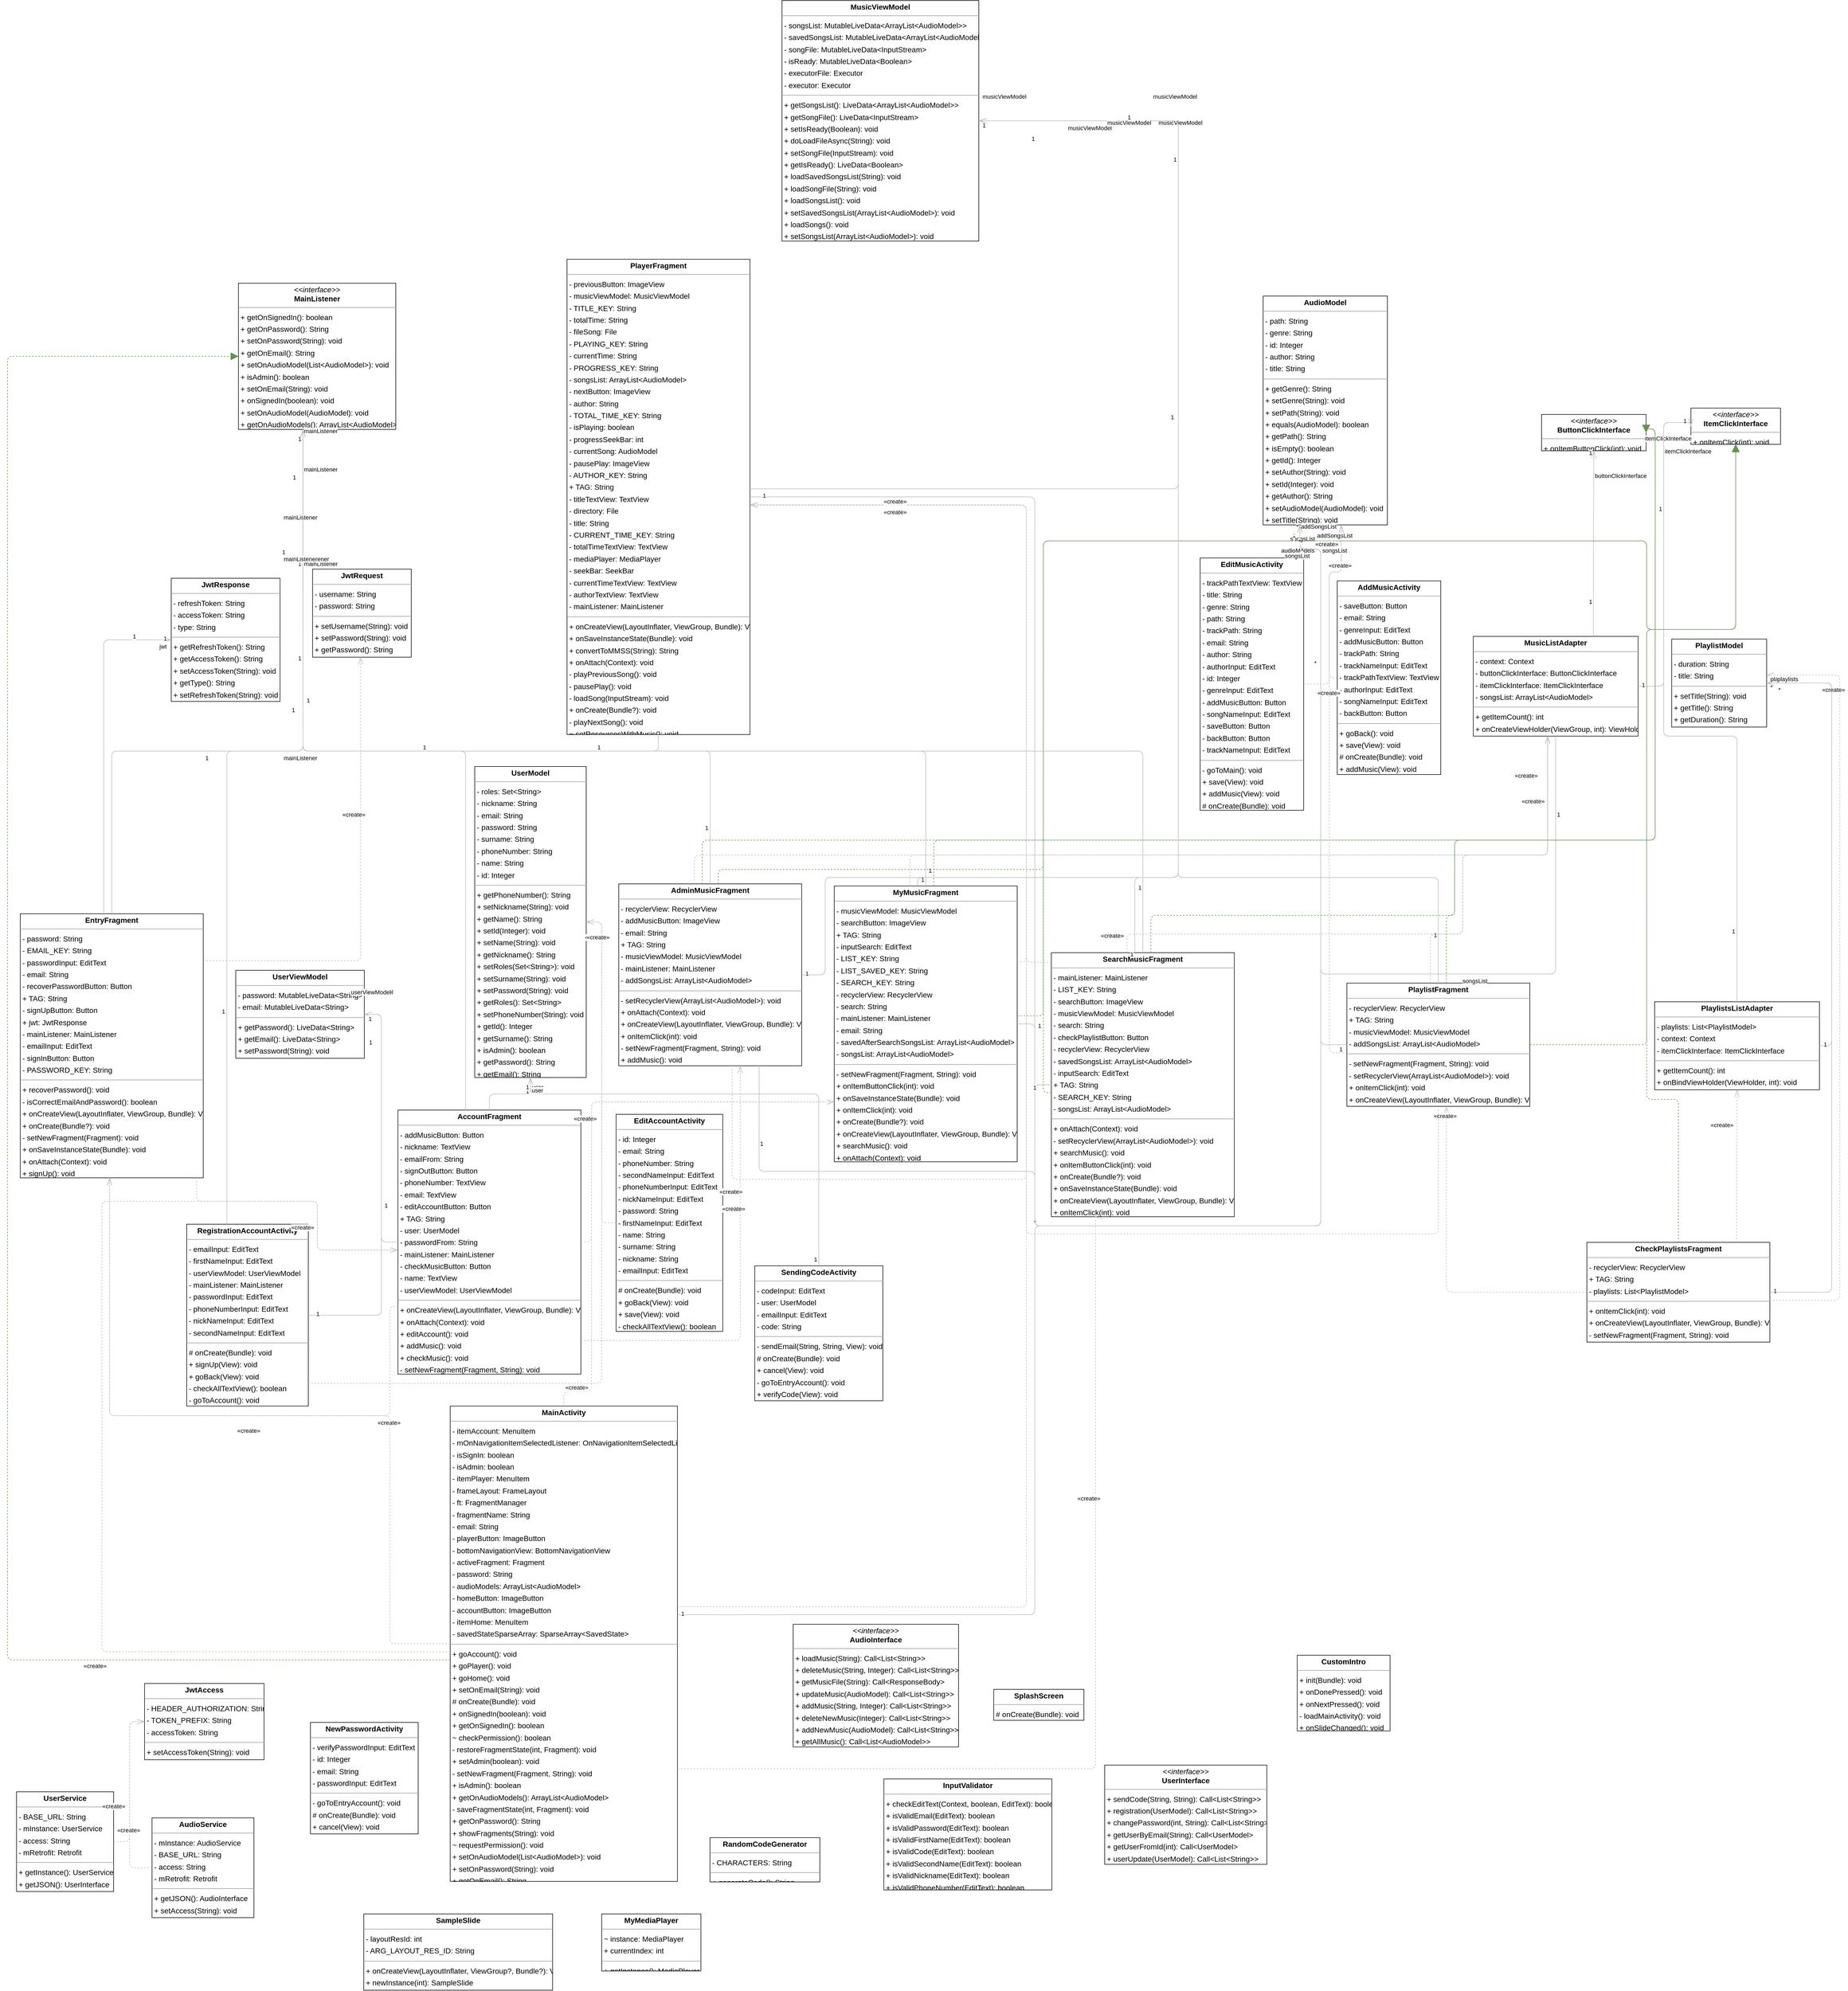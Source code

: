 <mxGraphModel dx="0" dy="0" grid="1" gridSize="10" guides="1" tooltips="1" connect="1" arrows="1" fold="1" page="0" pageScale="1" background="none" math="0" shadow="0">
  <root>
    <mxCell id="0" />
    <mxCell id="1" parent="0" />
    <mxCell id="node17" parent="1" vertex="1" value="&lt;p style=&quot;margin:0px;margin-top:4px;text-align:center;&quot;&gt;&lt;b&gt;AccountFragment&lt;/b&gt;&lt;/p&gt;&lt;hr size=&quot;1&quot;/&gt;&lt;p style=&quot;margin:0 0 0 4px;line-height:1.6;&quot;&gt;- addMusicButton: Button&lt;br/&gt;- nickname: TextView&lt;br/&gt;- emailFrom: String&lt;br/&gt;- signOutButton: Button&lt;br/&gt;- phoneNumber: TextView&lt;br/&gt;- email: TextView&lt;br/&gt;- editAccountButton: Button&lt;br/&gt;+ TAG: String&lt;br/&gt;- user: UserModel&lt;br/&gt;- passwordFrom: String&lt;br/&gt;- mainListener: MainListener&lt;br/&gt;- checkMusicButton: Button&lt;br/&gt;- name: TextView&lt;br/&gt;- userViewModel: UserViewModel&lt;/p&gt;&lt;hr size=&quot;1&quot;/&gt;&lt;p style=&quot;margin:0 0 0 4px;line-height:1.6;&quot;&gt;+ onCreateView(LayoutInflater, ViewGroup, Bundle): View?&lt;br/&gt;+ onAttach(Context): void&lt;br/&gt;+ editAccount(): void&lt;br/&gt;+ addMusic(): void&lt;br/&gt;+ checkMusic(): void&lt;br/&gt;- setNewFragment(Fragment, String): void&lt;br/&gt;+ singOut(): void&lt;/p&gt;" style="verticalAlign=top;align=left;overflow=fill;fontSize=14;fontFamily=Helvetica;html=1;rounded=0;shadow=0;comic=0;labelBackgroundColor=none;strokeWidth=1;">
      <mxGeometry x="602" y="2065" width="343" height="495" as="geometry" />
    </mxCell>
    <mxCell id="node36" parent="1" vertex="1" value="&lt;p style=&quot;margin:0px;margin-top:4px;text-align:center;&quot;&gt;&lt;b&gt;AddMusicActivity&lt;/b&gt;&lt;/p&gt;&lt;hr size=&quot;1&quot;/&gt;&lt;p style=&quot;margin:0 0 0 4px;line-height:1.6;&quot;&gt;- saveButton: Button&lt;br/&gt;- email: String&lt;br/&gt;- genreInput: EditText&lt;br/&gt;- addMusicButton: Button&lt;br/&gt;- trackPath: String&lt;br/&gt;- trackNameInput: EditText&lt;br/&gt;- trackPathTextView: TextView&lt;br/&gt;- authorInput: EditText&lt;br/&gt;- songNameInput: EditText&lt;br/&gt;- backButton: Button&lt;/p&gt;&lt;hr size=&quot;1&quot;/&gt;&lt;p style=&quot;margin:0 0 0 4px;line-height:1.6;&quot;&gt;+ goBack(): void&lt;br/&gt;+ save(View): void&lt;br/&gt;# onCreate(Bundle): void&lt;br/&gt;+ addMusic(View): void&lt;br/&gt;- goToAccount(): void&lt;/p&gt;" style="verticalAlign=top;align=left;overflow=fill;fontSize=14;fontFamily=Helvetica;html=1;rounded=0;shadow=0;comic=0;labelBackgroundColor=none;strokeWidth=1;">
      <mxGeometry x="2363" y="1073" width="194" height="363" as="geometry" />
    </mxCell>
    <mxCell id="node25" parent="1" vertex="1" value="&lt;p style=&quot;margin:0px;margin-top:4px;text-align:center;&quot;&gt;&lt;b&gt;AdminMusicFragment&lt;/b&gt;&lt;/p&gt;&lt;hr size=&quot;1&quot;/&gt;&lt;p style=&quot;margin:0 0 0 4px;line-height:1.6;&quot;&gt;- recyclerView: RecyclerView&lt;br/&gt;- addMusicButton: ImageView&lt;br/&gt;- email: String&lt;br/&gt;+ TAG: String&lt;br/&gt;- musicViewModel: MusicViewModel&lt;br/&gt;- mainListener: MainListener&lt;br/&gt;- addSongsList: ArrayList&amp;lt;AudioModel&amp;gt;&lt;/p&gt;&lt;hr size=&quot;1&quot;/&gt;&lt;p style=&quot;margin:0 0 0 4px;line-height:1.6;&quot;&gt;- setRecyclerView(ArrayList&amp;lt;AudioModel&amp;gt;): void&lt;br/&gt;+ onAttach(Context): void&lt;br/&gt;+ onCreateView(LayoutInflater, ViewGroup, Bundle): View?&lt;br/&gt;+ onItemClick(int): void&lt;br/&gt;- setNewFragment(Fragment, String): void&lt;br/&gt;+ addMusic(): void&lt;br/&gt;+ onItemButtonClick(int): void&lt;/p&gt;" style="verticalAlign=top;align=left;overflow=fill;fontSize=14;fontFamily=Helvetica;html=1;rounded=0;shadow=0;comic=0;labelBackgroundColor=none;strokeWidth=1;">
      <mxGeometry x="1016" y="1641" width="343" height="341" as="geometry" />
    </mxCell>
    <mxCell id="node19" parent="1" vertex="1" value="&lt;p style=&quot;margin:0px;margin-top:4px;text-align:center;&quot;&gt;&lt;i&gt;&amp;lt;&amp;lt;interface&amp;gt;&amp;gt;&lt;/i&gt;&lt;br/&gt;&lt;b&gt;AudioInterface&lt;/b&gt;&lt;/p&gt;&lt;hr size=&quot;1&quot;/&gt;&lt;p style=&quot;margin:0 0 0 4px;line-height:1.6;&quot;&gt;+ loadMusic(String): Call&amp;lt;List&amp;lt;String&amp;gt;&amp;gt;&lt;br/&gt;+ deleteMusic(String, Integer): Call&amp;lt;List&amp;lt;String&amp;gt;&amp;gt;&lt;br/&gt;+ getMusicFile(String): Call&amp;lt;ResponseBody&amp;gt;&lt;br/&gt;+ updateMusic(AudioModel): Call&amp;lt;List&amp;lt;String&amp;gt;&amp;gt;&lt;br/&gt;+ addMusic(String, Integer): Call&amp;lt;List&amp;lt;String&amp;gt;&amp;gt;&lt;br/&gt;+ deleteNewMusic(Integer): Call&amp;lt;List&amp;lt;String&amp;gt;&amp;gt;&lt;br/&gt;+ addNewMusic(AudioModel): Call&amp;lt;List&amp;lt;String&amp;gt;&amp;gt;&lt;br/&gt;+ getAllMusic(): Call&amp;lt;List&amp;lt;AudioModel&amp;gt;&amp;gt;&lt;br/&gt;+ getSavedMusic(String): Call&amp;lt;List&amp;lt;AudioModel&amp;gt;&amp;gt;&lt;/p&gt;" style="verticalAlign=top;align=left;overflow=fill;fontSize=14;fontFamily=Helvetica;html=1;rounded=0;shadow=0;comic=0;labelBackgroundColor=none;strokeWidth=1;">
      <mxGeometry x="1343" y="3029" width="310" height="230" as="geometry" />
    </mxCell>
    <mxCell id="node1" parent="1" vertex="1" value="&lt;p style=&quot;margin:0px;margin-top:4px;text-align:center;&quot;&gt;&lt;b&gt;AudioModel&lt;/b&gt;&lt;/p&gt;&lt;hr size=&quot;1&quot;/&gt;&lt;p style=&quot;margin:0 0 0 4px;line-height:1.6;&quot;&gt;- path: String&lt;br/&gt;- genre: String&lt;br/&gt;- id: Integer&lt;br/&gt;- author: String&lt;br/&gt;- title: String&lt;/p&gt;&lt;hr size=&quot;1&quot;/&gt;&lt;p style=&quot;margin:0 0 0 4px;line-height:1.6;&quot;&gt;+ getGenre(): String&lt;br/&gt;+ setGenre(String): void&lt;br/&gt;+ setPath(String): void&lt;br/&gt;+ equals(AudioModel): boolean&lt;br/&gt;+ getPath(): String&lt;br/&gt;+ isEmpty(): boolean&lt;br/&gt;+ getId(): Integer&lt;br/&gt;+ setAuthor(String): void&lt;br/&gt;+ setId(Integer): void&lt;br/&gt;+ getAuthor(): String&lt;br/&gt;+ setAudioModel(AudioModel): void&lt;br/&gt;+ setTitle(String): void&lt;br/&gt;+ getTitle(): String&lt;/p&gt;" style="verticalAlign=top;align=left;overflow=fill;fontSize=14;fontFamily=Helvetica;html=1;rounded=0;shadow=0;comic=0;labelBackgroundColor=none;strokeWidth=1;">
      <mxGeometry x="2224" y="539" width="233" height="429" as="geometry" />
    </mxCell>
    <mxCell id="node31" parent="1" vertex="1" value="&lt;p style=&quot;margin:0px;margin-top:4px;text-align:center;&quot;&gt;&lt;b&gt;AudioService&lt;/b&gt;&lt;/p&gt;&lt;hr size=&quot;1&quot;/&gt;&lt;p style=&quot;margin:0 0 0 4px;line-height:1.6;&quot;&gt;- mInstance: AudioService&lt;br/&gt;- BASE_URL: String&lt;br/&gt;- access: String&lt;br/&gt;- mRetrofit: Retrofit&lt;/p&gt;&lt;hr size=&quot;1&quot;/&gt;&lt;p style=&quot;margin:0 0 0 4px;line-height:1.6;&quot;&gt;+ getJSON(): AudioInterface&lt;br/&gt;+ setAccess(String): void&lt;br/&gt;+ getInstance(): AudioService&lt;/p&gt;" style="verticalAlign=top;align=left;overflow=fill;fontSize=14;fontFamily=Helvetica;html=1;rounded=0;shadow=0;comic=0;labelBackgroundColor=none;strokeWidth=1;">
      <mxGeometry x="141" y="3392" width="191" height="187" as="geometry" />
    </mxCell>
    <mxCell id="node22" parent="1" vertex="1" value="&lt;p style=&quot;margin:0px;margin-top:4px;text-align:center;&quot;&gt;&lt;i&gt;&amp;lt;&amp;lt;interface&amp;gt;&amp;gt;&lt;/i&gt;&lt;br/&gt;&lt;b&gt;ButtonClickInterface&lt;/b&gt;&lt;/p&gt;&lt;hr size=&quot;1&quot;/&gt;&lt;p style=&quot;margin:0 0 0 4px;line-height:1.6;&quot;&gt;+ onItemButtonClick(int): void&lt;/p&gt;" style="verticalAlign=top;align=left;overflow=fill;fontSize=14;fontFamily=Helvetica;html=1;rounded=0;shadow=0;comic=0;labelBackgroundColor=none;strokeWidth=1;">
      <mxGeometry x="2746" y="761" width="196" height="68" as="geometry" />
    </mxCell>
    <mxCell id="node4" parent="1" vertex="1" value="&lt;p style=&quot;margin:0px;margin-top:4px;text-align:center;&quot;&gt;&lt;b&gt;CheckPlaylistsFragment&lt;/b&gt;&lt;/p&gt;&lt;hr size=&quot;1&quot;/&gt;&lt;p style=&quot;margin:0 0 0 4px;line-height:1.6;&quot;&gt;- recyclerView: RecyclerView&lt;br/&gt;+ TAG: String&lt;br/&gt;- playlists: List&amp;lt;PlaylistModel&amp;gt;&lt;/p&gt;&lt;hr size=&quot;1&quot;/&gt;&lt;p style=&quot;margin:0 0 0 4px;line-height:1.6;&quot;&gt;+ onItemClick(int): void&lt;br/&gt;+ onCreateView(LayoutInflater, ViewGroup, Bundle): View?&lt;br/&gt;- setNewFragment(Fragment, String): void&lt;br/&gt;- setRecyclerView(List&amp;lt;PlaylistModel&amp;gt;): void&lt;/p&gt;" style="verticalAlign=top;align=left;overflow=fill;fontSize=14;fontFamily=Helvetica;html=1;rounded=0;shadow=0;comic=0;labelBackgroundColor=none;strokeWidth=1;">
      <mxGeometry x="2831" y="2313" width="343" height="187" as="geometry" />
    </mxCell>
    <mxCell id="node16" parent="1" vertex="1" value="&lt;p style=&quot;margin:0px;margin-top:4px;text-align:center;&quot;&gt;&lt;b&gt;CustomIntro&lt;/b&gt;&lt;/p&gt;&lt;hr size=&quot;1&quot;/&gt;&lt;p style=&quot;margin:0 0 0 4px;line-height:1.6;&quot;&gt;+ init(Bundle): void&lt;br/&gt;+ onDonePressed(): void&lt;br/&gt;+ onNextPressed(): void&lt;br/&gt;- loadMainActivity(): void&lt;br/&gt;+ onSlideChanged(): void&lt;/p&gt;" style="verticalAlign=top;align=left;overflow=fill;fontSize=14;fontFamily=Helvetica;html=1;rounded=0;shadow=0;comic=0;labelBackgroundColor=none;strokeWidth=1;">
      <mxGeometry x="2288" y="3087" width="174" height="142" as="geometry" />
    </mxCell>
    <mxCell id="node28" parent="1" vertex="1" value="&lt;p style=&quot;margin:0px;margin-top:4px;text-align:center;&quot;&gt;&lt;b&gt;EditAccountActivity&lt;/b&gt;&lt;/p&gt;&lt;hr size=&quot;1&quot;/&gt;&lt;p style=&quot;margin:0 0 0 4px;line-height:1.6;&quot;&gt;- id: Integer&lt;br/&gt;- email: String&lt;br/&gt;- phoneNumber: String&lt;br/&gt;- secondNameInput: EditText&lt;br/&gt;- phoneNumberInput: EditText&lt;br/&gt;- nickNameInput: EditText&lt;br/&gt;- password: String&lt;br/&gt;- firstNameInput: EditText&lt;br/&gt;- name: String&lt;br/&gt;- surname: String&lt;br/&gt;- nickname: String&lt;br/&gt;- emailInput: EditText&lt;/p&gt;&lt;hr size=&quot;1&quot;/&gt;&lt;p style=&quot;margin:0 0 0 4px;line-height:1.6;&quot;&gt;# onCreate(Bundle): void&lt;br/&gt;+ goBack(View): void&lt;br/&gt;+ save(View): void&lt;br/&gt;- checkAllTextView(): boolean&lt;br/&gt;- goToAccount(): void&lt;/p&gt;" style="verticalAlign=top;align=left;overflow=fill;fontSize=14;fontFamily=Helvetica;html=1;rounded=0;shadow=0;comic=0;labelBackgroundColor=none;strokeWidth=1;">
      <mxGeometry x="1011" y="2073" width="200" height="407" as="geometry" />
    </mxCell>
    <mxCell id="node2" parent="1" vertex="1" value="&lt;p style=&quot;margin:0px;margin-top:4px;text-align:center;&quot;&gt;&lt;b&gt;EditMusicActivity&lt;/b&gt;&lt;/p&gt;&lt;hr size=&quot;1&quot;/&gt;&lt;p style=&quot;margin:0 0 0 4px;line-height:1.6;&quot;&gt;- trackPathTextView: TextView&lt;br/&gt;- title: String&lt;br/&gt;- genre: String&lt;br/&gt;- path: String&lt;br/&gt;- trackPath: String&lt;br/&gt;- email: String&lt;br/&gt;- author: String&lt;br/&gt;- authorInput: EditText&lt;br/&gt;- id: Integer&lt;br/&gt;- genreInput: EditText&lt;br/&gt;- addMusicButton: Button&lt;br/&gt;- songNameInput: EditText&lt;br/&gt;- saveButton: Button&lt;br/&gt;- backButton: Button&lt;br/&gt;- trackNameInput: EditText&lt;/p&gt;&lt;hr size=&quot;1&quot;/&gt;&lt;p style=&quot;margin:0 0 0 4px;line-height:1.6;&quot;&gt;- goToMain(): void&lt;br/&gt;+ save(View): void&lt;br/&gt;+ addMusic(View): void&lt;br/&gt;# onCreate(Bundle): void&lt;br/&gt;+ goBack(): void&lt;/p&gt;" style="verticalAlign=top;align=left;overflow=fill;fontSize=14;fontFamily=Helvetica;html=1;rounded=0;shadow=0;comic=0;labelBackgroundColor=none;strokeWidth=1;">
      <mxGeometry x="2106" y="1030" width="194" height="473" as="geometry" />
    </mxCell>
    <mxCell id="node13" parent="1" vertex="1" value="&lt;p style=&quot;margin:0px;margin-top:4px;text-align:center;&quot;&gt;&lt;b&gt;EntryFragment&lt;/b&gt;&lt;/p&gt;&lt;hr size=&quot;1&quot;/&gt;&lt;p style=&quot;margin:0 0 0 4px;line-height:1.6;&quot;&gt;- password: String&lt;br/&gt;- EMAIL_KEY: String&lt;br/&gt;- passwordInput: EditText&lt;br/&gt;- email: String&lt;br/&gt;- recoverPasswordButton: Button&lt;br/&gt;+ TAG: String&lt;br/&gt;- signUpButton: Button&lt;br/&gt;+ jwt: JwtResponse&lt;br/&gt;- mainListener: MainListener&lt;br/&gt;- emailInput: EditText&lt;br/&gt;- signInButton: Button&lt;br/&gt;- PASSWORD_KEY: String&lt;/p&gt;&lt;hr size=&quot;1&quot;/&gt;&lt;p style=&quot;margin:0 0 0 4px;line-height:1.6;&quot;&gt;+ recoverPassword(): void&lt;br/&gt;- isCorrectEmailAndPassword(): boolean&lt;br/&gt;+ onCreateView(LayoutInflater, ViewGroup, Bundle): View?&lt;br/&gt;+ onCreate(Bundle?): void&lt;br/&gt;- setNewFragment(Fragment): void&lt;br/&gt;+ onSaveInstanceState(Bundle): void&lt;br/&gt;+ onAttach(Context): void&lt;br/&gt;+ signUp(): void&lt;br/&gt;+ signIn(): void&lt;/p&gt;" style="verticalAlign=top;align=left;overflow=fill;fontSize=14;fontFamily=Helvetica;html=1;rounded=0;shadow=0;comic=0;labelBackgroundColor=none;strokeWidth=1;">
      <mxGeometry x="-106" y="1697" width="343" height="495" as="geometry" />
    </mxCell>
    <mxCell id="node3" parent="1" vertex="1" value="&lt;p style=&quot;margin:0px;margin-top:4px;text-align:center;&quot;&gt;&lt;b&gt;InputValidator&lt;/b&gt;&lt;/p&gt;&lt;hr size=&quot;1&quot;/&gt;&lt;p style=&quot;margin:0 0 0 4px;line-height:1.6;&quot;&gt;+ checkEditText(Context, boolean, EditText): boolean&lt;br/&gt;+ isValidEmail(EditText): boolean&lt;br/&gt;+ isValidPassword(EditText): boolean&lt;br/&gt;+ isValidFirstName(EditText): boolean&lt;br/&gt;+ isValidCode(EditText): boolean&lt;br/&gt;+ isValidSecondName(EditText): boolean&lt;br/&gt;+ isValidNickname(EditText): boolean&lt;br/&gt;+ isValidPhoneNumber(EditText): boolean&lt;/p&gt;" style="verticalAlign=top;align=left;overflow=fill;fontSize=14;fontFamily=Helvetica;html=1;rounded=0;shadow=0;comic=0;labelBackgroundColor=none;strokeWidth=1;">
      <mxGeometry x="1513" y="3319" width="315" height="208" as="geometry" />
    </mxCell>
    <mxCell id="node37" parent="1" vertex="1" value="&lt;p style=&quot;margin:0px;margin-top:4px;text-align:center;&quot;&gt;&lt;i&gt;&amp;lt;&amp;lt;interface&amp;gt;&amp;gt;&lt;/i&gt;&lt;br/&gt;&lt;b&gt;ItemClickInterface&lt;/b&gt;&lt;/p&gt;&lt;hr size=&quot;1&quot;/&gt;&lt;p style=&quot;margin:0 0 0 4px;line-height:1.6;&quot;&gt;+ onItemClick(int): void&lt;/p&gt;" style="verticalAlign=top;align=left;overflow=fill;fontSize=14;fontFamily=Helvetica;html=1;rounded=0;shadow=0;comic=0;labelBackgroundColor=none;strokeWidth=1;">
      <mxGeometry x="3026" y="749" width="168" height="68" as="geometry" />
    </mxCell>
    <mxCell id="node32" parent="1" vertex="1" value="&lt;p style=&quot;margin:0px;margin-top:4px;text-align:center;&quot;&gt;&lt;b&gt;JwtAccess&lt;/b&gt;&lt;/p&gt;&lt;hr size=&quot;1&quot;/&gt;&lt;p style=&quot;margin:0 0 0 4px;line-height:1.6;&quot;&gt;- HEADER_AUTHORIZATION: String&lt;br/&gt;- TOKEN_PREFIX: String&lt;br/&gt;- accessToken: String&lt;/p&gt;&lt;hr size=&quot;1&quot;/&gt;&lt;p style=&quot;margin:0 0 0 4px;line-height:1.6;&quot;&gt;+ setAccessToken(String): void&lt;br/&gt;+ intercept(Chain): Response&lt;/p&gt;" style="verticalAlign=top;align=left;overflow=fill;fontSize=14;fontFamily=Helvetica;html=1;rounded=0;shadow=0;comic=0;labelBackgroundColor=none;strokeWidth=1;">
      <mxGeometry x="127" y="3140" width="224" height="143" as="geometry" />
    </mxCell>
    <mxCell id="node23" parent="1" vertex="1" value="&lt;p style=&quot;margin:0px;margin-top:4px;text-align:center;&quot;&gt;&lt;b&gt;JwtRequest&lt;/b&gt;&lt;/p&gt;&lt;hr size=&quot;1&quot;/&gt;&lt;p style=&quot;margin:0 0 0 4px;line-height:1.6;&quot;&gt;- username: String&lt;br/&gt;- password: String&lt;/p&gt;&lt;hr size=&quot;1&quot;/&gt;&lt;p style=&quot;margin:0 0 0 4px;line-height:1.6;&quot;&gt;+ setUsername(String): void&lt;br/&gt;+ setPassword(String): void&lt;br/&gt;+ getPassword(): String&lt;br/&gt;+ getUsername(): String&lt;/p&gt;" style="verticalAlign=top;align=left;overflow=fill;fontSize=14;fontFamily=Helvetica;html=1;rounded=0;shadow=0;comic=0;labelBackgroundColor=none;strokeWidth=1;">
      <mxGeometry x="442" y="1051" width="185" height="165" as="geometry" />
    </mxCell>
    <mxCell id="node33" parent="1" vertex="1" value="&lt;p style=&quot;margin:0px;margin-top:4px;text-align:center;&quot;&gt;&lt;b&gt;JwtResponse&lt;/b&gt;&lt;/p&gt;&lt;hr size=&quot;1&quot;/&gt;&lt;p style=&quot;margin:0 0 0 4px;line-height:1.6;&quot;&gt;- refreshToken: String&lt;br/&gt;- accessToken: String&lt;br/&gt;- type: String&lt;/p&gt;&lt;hr size=&quot;1&quot;/&gt;&lt;p style=&quot;margin:0 0 0 4px;line-height:1.6;&quot;&gt;+ getRefreshToken(): String&lt;br/&gt;+ getAccessToken(): String&lt;br/&gt;+ setAccessToken(String): void&lt;br/&gt;+ getType(): String&lt;br/&gt;+ setRefreshToken(String): void&lt;br/&gt;+ toString(): String&lt;/p&gt;" style="verticalAlign=top;align=left;overflow=fill;fontSize=14;fontFamily=Helvetica;html=1;rounded=0;shadow=0;comic=0;labelBackgroundColor=none;strokeWidth=1;">
      <mxGeometry x="177" y="1068" width="204" height="231" as="geometry" />
    </mxCell>
    <mxCell id="node0" parent="1" vertex="1" value="&lt;p style=&quot;margin:0px;margin-top:4px;text-align:center;&quot;&gt;&lt;b&gt;MainActivity&lt;/b&gt;&lt;/p&gt;&lt;hr size=&quot;1&quot;/&gt;&lt;p style=&quot;margin:0 0 0 4px;line-height:1.6;&quot;&gt;- itemAccount: MenuItem&lt;br/&gt;- mOnNavigationItemSelectedListener: OnNavigationItemSelectedListener&lt;br/&gt;- isSignIn: boolean&lt;br/&gt;- isAdmin: boolean&lt;br/&gt;- itemPlayer: MenuItem&lt;br/&gt;- frameLayout: FrameLayout&lt;br/&gt;- ft: FragmentManager&lt;br/&gt;- fragmentName: String&lt;br/&gt;- email: String&lt;br/&gt;- playerButton: ImageButton&lt;br/&gt;- bottomNavigationView: BottomNavigationView&lt;br/&gt;- activeFragment: Fragment&lt;br/&gt;- password: String&lt;br/&gt;- audioModels: ArrayList&amp;lt;AudioModel&amp;gt;&lt;br/&gt;- homeButton: ImageButton&lt;br/&gt;- accountButton: ImageButton&lt;br/&gt;- itemHome: MenuItem&lt;br/&gt;- savedStateSparseArray: SparseArray&amp;lt;SavedState&amp;gt;&lt;/p&gt;&lt;hr size=&quot;1&quot;/&gt;&lt;p style=&quot;margin:0 0 0 4px;line-height:1.6;&quot;&gt;+ goAccount(): void&lt;br/&gt;+ goPlayer(): void&lt;br/&gt;+ goHome(): void&lt;br/&gt;+ setOnEmail(String): void&lt;br/&gt;# onCreate(Bundle): void&lt;br/&gt;+ onSignedIn(boolean): void&lt;br/&gt;+ getOnSignedIn(): boolean&lt;br/&gt;~ checkPermission(): boolean&lt;br/&gt;- restoreFragmentState(int, Fragment): void&lt;br/&gt;+ setAdmin(boolean): void&lt;br/&gt;- setNewFragment(Fragment, String): void&lt;br/&gt;+ isAdmin(): boolean&lt;br/&gt;+ getOnAudioModels(): ArrayList&amp;lt;AudioModel&amp;gt;&lt;br/&gt;- saveFragmentState(int, Fragment): void&lt;br/&gt;+ getOnPassword(): String&lt;br/&gt;+ showFragments(String): void&lt;br/&gt;~ requestPermission(): void&lt;br/&gt;+ setOnAudioModel(List&amp;lt;AudioModel&amp;gt;): void&lt;br/&gt;+ setOnPassword(String): void&lt;br/&gt;+ getOnEmail(): String&lt;br/&gt;+ setOnAudioModel(AudioModel): void&lt;/p&gt;" style="verticalAlign=top;align=left;overflow=fill;fontSize=14;fontFamily=Helvetica;html=1;rounded=0;shadow=0;comic=0;labelBackgroundColor=none;strokeWidth=1;">
      <mxGeometry x="700" y="2620" width="426" height="891" as="geometry" />
    </mxCell>
    <mxCell id="node5" parent="1" vertex="1" value="&lt;p style=&quot;margin:0px;margin-top:4px;text-align:center;&quot;&gt;&lt;i&gt;&amp;lt;&amp;lt;interface&amp;gt;&amp;gt;&lt;/i&gt;&lt;br/&gt;&lt;b&gt;MainListener&lt;/b&gt;&lt;/p&gt;&lt;hr size=&quot;1&quot;/&gt;&lt;p style=&quot;margin:0 0 0 4px;line-height:1.6;&quot;&gt;+ getOnSignedIn(): boolean&lt;br/&gt;+ getOnPassword(): String&lt;br/&gt;+ setOnPassword(String): void&lt;br/&gt;+ getOnEmail(): String&lt;br/&gt;+ setOnAudioModel(List&amp;lt;AudioModel&amp;gt;): void&lt;br/&gt;+ isAdmin(): boolean&lt;br/&gt;+ setOnEmail(String): void&lt;br/&gt;+ onSignedIn(boolean): void&lt;br/&gt;+ setOnAudioModel(AudioModel): void&lt;br/&gt;+ getOnAudioModels(): ArrayList&amp;lt;AudioModel&amp;gt;&lt;br/&gt;+ setAdmin(boolean): void&lt;/p&gt;" style="verticalAlign=top;align=left;overflow=fill;fontSize=14;fontFamily=Helvetica;html=1;rounded=0;shadow=0;comic=0;labelBackgroundColor=none;strokeWidth=1;">
      <mxGeometry x="303" y="515" width="295" height="274" as="geometry" />
    </mxCell>
    <mxCell id="node29" parent="1" vertex="1" value="&lt;p style=&quot;margin:0px;margin-top:4px;text-align:center;&quot;&gt;&lt;b&gt;MusicListAdapter&lt;/b&gt;&lt;/p&gt;&lt;hr size=&quot;1&quot;/&gt;&lt;p style=&quot;margin:0 0 0 4px;line-height:1.6;&quot;&gt;- context: Context&lt;br/&gt;- buttonClickInterface: ButtonClickInterface&lt;br/&gt;- itemClickInterface: ItemClickInterface&lt;br/&gt;- songsList: ArrayList&amp;lt;AudioModel&amp;gt;&lt;/p&gt;&lt;hr size=&quot;1&quot;/&gt;&lt;p style=&quot;margin:0 0 0 4px;line-height:1.6;&quot;&gt;+ getItemCount(): int&lt;br/&gt;+ onCreateViewHolder(ViewGroup, int): ViewHolder&lt;br/&gt;+ onBindViewHolder(ViewHolder, int): void&lt;/p&gt;" style="verticalAlign=top;align=left;overflow=fill;fontSize=14;fontFamily=Helvetica;html=1;rounded=0;shadow=0;comic=0;labelBackgroundColor=none;strokeWidth=1;">
      <mxGeometry x="2618" y="1177" width="309" height="187" as="geometry" />
    </mxCell>
    <mxCell id="node18" parent="1" vertex="1" value="&lt;p style=&quot;margin:0px;margin-top:4px;text-align:center;&quot;&gt;&lt;b&gt;MusicViewModel&lt;/b&gt;&lt;/p&gt;&lt;hr size=&quot;1&quot;/&gt;&lt;p style=&quot;margin:0 0 0 4px;line-height:1.6;&quot;&gt;- songsList: MutableLiveData&amp;lt;ArrayList&amp;lt;AudioModel&amp;gt;&amp;gt;&lt;br/&gt;- savedSongsList: MutableLiveData&amp;lt;ArrayList&amp;lt;AudioModel&amp;gt;&amp;gt;&lt;br/&gt;- songFile: MutableLiveData&amp;lt;InputStream&amp;gt;&lt;br/&gt;- isReady: MutableLiveData&amp;lt;Boolean&amp;gt;&lt;br/&gt;- executorFile: Executor&lt;br/&gt;- executor: Executor&lt;/p&gt;&lt;hr size=&quot;1&quot;/&gt;&lt;p style=&quot;margin:0 0 0 4px;line-height:1.6;&quot;&gt;+ getSongsList(): LiveData&amp;lt;ArrayList&amp;lt;AudioModel&amp;gt;&amp;gt;&lt;br/&gt;+ getSongFile(): LiveData&amp;lt;InputStream&amp;gt;&lt;br/&gt;+ setIsReady(Boolean): void&lt;br/&gt;+ doLoadFileAsync(String): void&lt;br/&gt;+ setSongFile(InputStream): void&lt;br/&gt;+ getIsReady(): LiveData&amp;lt;Boolean&amp;gt;&lt;br/&gt;+ loadSavedSongsList(String): void&lt;br/&gt;+ loadSongFile(String): void&lt;br/&gt;+ loadSongsList(): void&lt;br/&gt;+ setSavedSongsList(ArrayList&amp;lt;AudioModel&amp;gt;): void&lt;br/&gt;+ loadSongs(): void&lt;br/&gt;+ setSongsList(ArrayList&amp;lt;AudioModel&amp;gt;): void&lt;br/&gt;+ getSavedSongsList(): LiveData&amp;lt;ArrayList&amp;lt;AudioModel&amp;gt;&amp;gt;&lt;/p&gt;" style="verticalAlign=top;align=left;overflow=fill;fontSize=14;fontFamily=Helvetica;html=1;rounded=0;shadow=0;comic=0;labelBackgroundColor=none;strokeWidth=1;">
      <mxGeometry x="1322" y="-15" width="369" height="451" as="geometry" />
    </mxCell>
    <mxCell id="node12" parent="1" vertex="1" value="&lt;p style=&quot;margin:0px;margin-top:4px;text-align:center;&quot;&gt;&lt;b&gt;MyMediaPlayer&lt;/b&gt;&lt;/p&gt;&lt;hr size=&quot;1&quot;/&gt;&lt;p style=&quot;margin:0 0 0 4px;line-height:1.6;&quot;&gt;~ instance: MediaPlayer&lt;br/&gt;+ currentIndex: int&lt;/p&gt;&lt;hr size=&quot;1&quot;/&gt;&lt;p style=&quot;margin:0 0 0 4px;line-height:1.6;&quot;&gt;+ getInstance(): MediaPlayer&lt;/p&gt;" style="verticalAlign=top;align=left;overflow=fill;fontSize=14;fontFamily=Helvetica;html=1;rounded=0;shadow=0;comic=0;labelBackgroundColor=none;strokeWidth=1;">
      <mxGeometry x="984" y="3572" width="186" height="107" as="geometry" />
    </mxCell>
    <mxCell id="node21" parent="1" vertex="1" value="&lt;p style=&quot;margin:0px;margin-top:4px;text-align:center;&quot;&gt;&lt;b&gt;MyMusicFragment&lt;/b&gt;&lt;/p&gt;&lt;hr size=&quot;1&quot;/&gt;&lt;p style=&quot;margin:0 0 0 4px;line-height:1.6;&quot;&gt;- musicViewModel: MusicViewModel&lt;br/&gt;- searchButton: ImageView&lt;br/&gt;+ TAG: String&lt;br/&gt;- inputSearch: EditText&lt;br/&gt;- LIST_KEY: String&lt;br/&gt;- LIST_SAVED_KEY: String&lt;br/&gt;- SEARCH_KEY: String&lt;br/&gt;- recyclerView: RecyclerView&lt;br/&gt;- search: String&lt;br/&gt;- mainListener: MainListener&lt;br/&gt;- email: String&lt;br/&gt;- savedAfterSearchSongsList: ArrayList&amp;lt;AudioModel&amp;gt;&lt;br/&gt;- songsList: ArrayList&amp;lt;AudioModel&amp;gt;&lt;/p&gt;&lt;hr size=&quot;1&quot;/&gt;&lt;p style=&quot;margin:0 0 0 4px;line-height:1.6;&quot;&gt;- setNewFragment(Fragment, String): void&lt;br/&gt;+ onItemButtonClick(int): void&lt;br/&gt;+ onSaveInstanceState(Bundle): void&lt;br/&gt;+ onItemClick(int): void&lt;br/&gt;+ onCreate(Bundle?): void&lt;br/&gt;+ onCreateView(LayoutInflater, ViewGroup, Bundle): View?&lt;br/&gt;+ searchMusic(): void&lt;br/&gt;+ onAttach(Context): void&lt;br/&gt;- setRecyclerView(ArrayList&amp;lt;AudioModel&amp;gt;): void&lt;/p&gt;" style="verticalAlign=top;align=left;overflow=fill;fontSize=14;fontFamily=Helvetica;html=1;rounded=0;shadow=0;comic=0;labelBackgroundColor=none;strokeWidth=1;">
      <mxGeometry x="1420" y="1645" width="343" height="517" as="geometry" />
    </mxCell>
    <mxCell id="node10" parent="1" vertex="1" value="&lt;p style=&quot;margin:0px;margin-top:4px;text-align:center;&quot;&gt;&lt;b&gt;NewPasswordActivity&lt;/b&gt;&lt;/p&gt;&lt;hr size=&quot;1&quot;/&gt;&lt;p style=&quot;margin:0 0 0 4px;line-height:1.6;&quot;&gt;- verifyPasswordInput: EditText&lt;br/&gt;- id: Integer&lt;br/&gt;- email: String&lt;br/&gt;- passwordInput: EditText&lt;/p&gt;&lt;hr size=&quot;1&quot;/&gt;&lt;p style=&quot;margin:0 0 0 4px;line-height:1.6;&quot;&gt;- goToEntryAccount(): void&lt;br/&gt;# onCreate(Bundle): void&lt;br/&gt;+ cancel(View): void&lt;br/&gt;+ verifyPassword(View): void&lt;/p&gt;" style="verticalAlign=top;align=left;overflow=fill;fontSize=14;fontFamily=Helvetica;html=1;rounded=0;shadow=0;comic=0;labelBackgroundColor=none;strokeWidth=1;">
      <mxGeometry x="438" y="3213" width="202" height="209" as="geometry" />
    </mxCell>
    <mxCell id="node35" parent="1" vertex="1" value="&lt;p style=&quot;margin:0px;margin-top:4px;text-align:center;&quot;&gt;&lt;b&gt;PlayerFragment&lt;/b&gt;&lt;/p&gt;&lt;hr size=&quot;1&quot;/&gt;&lt;p style=&quot;margin:0 0 0 4px;line-height:1.6;&quot;&gt;- previousButton: ImageView&lt;br/&gt;- musicViewModel: MusicViewModel&lt;br/&gt;- TITLE_KEY: String&lt;br/&gt;- totalTime: String&lt;br/&gt;- fileSong: File&lt;br/&gt;- PLAYING_KEY: String&lt;br/&gt;- currentTime: String&lt;br/&gt;- PROGRESS_KEY: String&lt;br/&gt;- songsList: ArrayList&amp;lt;AudioModel&amp;gt;&lt;br/&gt;- nextButton: ImageView&lt;br/&gt;- author: String&lt;br/&gt;- TOTAL_TIME_KEY: String&lt;br/&gt;- isPlaying: boolean&lt;br/&gt;- progressSeekBar: int&lt;br/&gt;- currentSong: AudioModel&lt;br/&gt;- pausePlay: ImageView&lt;br/&gt;- AUTHOR_KEY: String&lt;br/&gt;+ TAG: String&lt;br/&gt;- titleTextView: TextView&lt;br/&gt;- directory: File&lt;br/&gt;- title: String&lt;br/&gt;- CURRENT_TIME_KEY: String&lt;br/&gt;- totalTimeTextView: TextView&lt;br/&gt;- mediaPlayer: MediaPlayer&lt;br/&gt;- seekBar: SeekBar&lt;br/&gt;- currentTimeTextView: TextView&lt;br/&gt;- authorTextView: TextView&lt;br/&gt;- mainListener: MainListener&lt;/p&gt;&lt;hr size=&quot;1&quot;/&gt;&lt;p style=&quot;margin:0 0 0 4px;line-height:1.6;&quot;&gt;+ onCreateView(LayoutInflater, ViewGroup, Bundle): View?&lt;br/&gt;+ onSaveInstanceState(Bundle): void&lt;br/&gt;+ convertToMMSS(String): String&lt;br/&gt;+ onAttach(Context): void&lt;br/&gt;- playPreviousSong(): void&lt;br/&gt;- pausePlay(): void&lt;br/&gt;- loadSong(InputStream): void&lt;br/&gt;+ onCreate(Bundle?): void&lt;br/&gt;- playNextSong(): void&lt;br/&gt;~ setResourcesWithMusic(): void&lt;br/&gt;- playMusic(): void&lt;/p&gt;" style="verticalAlign=top;align=left;overflow=fill;fontSize=14;fontFamily=Helvetica;html=1;rounded=0;shadow=0;comic=0;labelBackgroundColor=none;strokeWidth=1;">
      <mxGeometry x="919" y="470" width="343" height="891" as="geometry" />
    </mxCell>
    <mxCell id="node6" parent="1" vertex="1" value="&lt;p style=&quot;margin:0px;margin-top:4px;text-align:center;&quot;&gt;&lt;b&gt;PlaylistFragment&lt;/b&gt;&lt;/p&gt;&lt;hr size=&quot;1&quot;/&gt;&lt;p style=&quot;margin:0 0 0 4px;line-height:1.6;&quot;&gt;- recyclerView: RecyclerView&lt;br/&gt;+ TAG: String&lt;br/&gt;- musicViewModel: MusicViewModel&lt;br/&gt;- addSongsList: ArrayList&amp;lt;AudioModel&amp;gt;&lt;/p&gt;&lt;hr size=&quot;1&quot;/&gt;&lt;p style=&quot;margin:0 0 0 4px;line-height:1.6;&quot;&gt;- setNewFragment(Fragment, String): void&lt;br/&gt;- setRecyclerView(ArrayList&amp;lt;AudioModel&amp;gt;): void&lt;br/&gt;+ onItemClick(int): void&lt;br/&gt;+ onCreateView(LayoutInflater, ViewGroup, Bundle): View?&lt;br/&gt;+ onItemButtonClick(int): void&lt;/p&gt;" style="verticalAlign=top;align=left;overflow=fill;fontSize=14;fontFamily=Helvetica;html=1;rounded=0;shadow=0;comic=0;labelBackgroundColor=none;strokeWidth=1;">
      <mxGeometry x="2381" y="1827" width="343" height="231" as="geometry" />
    </mxCell>
    <mxCell id="node34" parent="1" vertex="1" value="&lt;p style=&quot;margin:0px;margin-top:4px;text-align:center;&quot;&gt;&lt;b&gt;PlaylistModel&lt;/b&gt;&lt;/p&gt;&lt;hr size=&quot;1&quot;/&gt;&lt;p style=&quot;margin:0 0 0 4px;line-height:1.6;&quot;&gt;- duration: String&lt;br/&gt;- title: String&lt;/p&gt;&lt;hr size=&quot;1&quot;/&gt;&lt;p style=&quot;margin:0 0 0 4px;line-height:1.6;&quot;&gt;+ setTitle(String): void&lt;br/&gt;+ getTitle(): String&lt;br/&gt;+ getDuration(): String&lt;br/&gt;+ setDuration(String): void&lt;/p&gt;" style="verticalAlign=top;align=left;overflow=fill;fontSize=14;fontFamily=Helvetica;html=1;rounded=0;shadow=0;comic=0;labelBackgroundColor=none;strokeWidth=1;">
      <mxGeometry x="2990" y="1182" width="178" height="165" as="geometry" />
    </mxCell>
    <mxCell id="node26" parent="1" vertex="1" value="&lt;p style=&quot;margin:0px;margin-top:4px;text-align:center;&quot;&gt;&lt;b&gt;PlaylistsListAdapter&lt;/b&gt;&lt;/p&gt;&lt;hr size=&quot;1&quot;/&gt;&lt;p style=&quot;margin:0 0 0 4px;line-height:1.6;&quot;&gt;- playlists: List&amp;lt;PlaylistModel&amp;gt;&lt;br/&gt;- context: Context&lt;br/&gt;- itemClickInterface: ItemClickInterface&lt;/p&gt;&lt;hr size=&quot;1&quot;/&gt;&lt;p style=&quot;margin:0 0 0 4px;line-height:1.6;&quot;&gt;+ getItemCount(): int&lt;br/&gt;+ onBindViewHolder(ViewHolder, int): void&lt;br/&gt;+ onCreateViewHolder(ViewGroup, int): ViewHolder&lt;/p&gt;" style="verticalAlign=top;align=left;overflow=fill;fontSize=14;fontFamily=Helvetica;html=1;rounded=0;shadow=0;comic=0;labelBackgroundColor=none;strokeWidth=1;">
      <mxGeometry x="2958" y="1862" width="309" height="165" as="geometry" />
    </mxCell>
    <mxCell id="node30" parent="1" vertex="1" value="&lt;p style=&quot;margin:0px;margin-top:4px;text-align:center;&quot;&gt;&lt;b&gt;RandomCodeGenerator&lt;/b&gt;&lt;/p&gt;&lt;hr size=&quot;1&quot;/&gt;&lt;p style=&quot;margin:0 0 0 4px;line-height:1.6;&quot;&gt;- CHARACTERS: String&lt;/p&gt;&lt;hr size=&quot;1&quot;/&gt;&lt;p style=&quot;margin:0 0 0 4px;line-height:1.6;&quot;&gt;+ generateCode(): String&lt;/p&gt;" style="verticalAlign=top;align=left;overflow=fill;fontSize=14;fontFamily=Helvetica;html=1;rounded=0;shadow=0;comic=0;labelBackgroundColor=none;strokeWidth=1;">
      <mxGeometry x="1187" y="3429" width="206" height="83" as="geometry" />
    </mxCell>
    <mxCell id="node15" parent="1" vertex="1" value="&lt;p style=&quot;margin:0px;margin-top:4px;text-align:center;&quot;&gt;&lt;b&gt;RegistrationAccountActivity&lt;/b&gt;&lt;/p&gt;&lt;hr size=&quot;1&quot;/&gt;&lt;p style=&quot;margin:0 0 0 4px;line-height:1.6;&quot;&gt;- emailInput: EditText&lt;br/&gt;- firstNameInput: EditText&lt;br/&gt;- userViewModel: UserViewModel&lt;br/&gt;- mainListener: MainListener&lt;br/&gt;- passwordInput: EditText&lt;br/&gt;- phoneNumberInput: EditText&lt;br/&gt;- nickNameInput: EditText&lt;br/&gt;- secondNameInput: EditText&lt;/p&gt;&lt;hr size=&quot;1&quot;/&gt;&lt;p style=&quot;margin:0 0 0 4px;line-height:1.6;&quot;&gt;# onCreate(Bundle): void&lt;br/&gt;+ signUp(View): void&lt;br/&gt;+ goBack(View): void&lt;br/&gt;- checkAllTextView(): boolean&lt;br/&gt;- goToAccount(): void&lt;br/&gt;- goToEntryAccount(): void&lt;/p&gt;" style="verticalAlign=top;align=left;overflow=fill;fontSize=14;fontFamily=Helvetica;html=1;rounded=0;shadow=0;comic=0;labelBackgroundColor=none;strokeWidth=1;">
      <mxGeometry x="206" y="2279" width="228" height="341" as="geometry" />
    </mxCell>
    <mxCell id="node8" parent="1" vertex="1" value="&lt;p style=&quot;margin:0px;margin-top:4px;text-align:center;&quot;&gt;&lt;b&gt;SampleSlide&lt;/b&gt;&lt;/p&gt;&lt;hr size=&quot;1&quot;/&gt;&lt;p style=&quot;margin:0 0 0 4px;line-height:1.6;&quot;&gt;- layoutResId: int&lt;br/&gt;- ARG_LAYOUT_RES_ID: String&lt;/p&gt;&lt;hr size=&quot;1&quot;/&gt;&lt;p style=&quot;margin:0 0 0 4px;line-height:1.6;&quot;&gt;+ onCreateView(LayoutInflater, ViewGroup?, Bundle?): View?&lt;br/&gt;+ newInstance(int): SampleSlide&lt;br/&gt;+ onCreate(Bundle?): void&lt;/p&gt;" style="verticalAlign=top;align=left;overflow=fill;fontSize=14;fontFamily=Helvetica;html=1;rounded=0;shadow=0;comic=0;labelBackgroundColor=none;strokeWidth=1;">
      <mxGeometry x="538" y="3572" width="354" height="143" as="geometry" />
    </mxCell>
    <mxCell id="node24" parent="1" vertex="1" value="&lt;p style=&quot;margin:0px;margin-top:4px;text-align:center;&quot;&gt;&lt;b&gt;SearchMusicFragment&lt;/b&gt;&lt;/p&gt;&lt;hr size=&quot;1&quot;/&gt;&lt;p style=&quot;margin:0 0 0 4px;line-height:1.6;&quot;&gt;- mainListener: MainListener&lt;br/&gt;- LIST_KEY: String&lt;br/&gt;- searchButton: ImageView&lt;br/&gt;- musicViewModel: MusicViewModel&lt;br/&gt;- search: String&lt;br/&gt;- checkPlaylistButton: Button&lt;br/&gt;- recyclerView: RecyclerView&lt;br/&gt;- savedSongsList: ArrayList&amp;lt;AudioModel&amp;gt;&lt;br/&gt;- inputSearch: EditText&lt;br/&gt;+ TAG: String&lt;br/&gt;- SEARCH_KEY: String&lt;br/&gt;- songsList: ArrayList&amp;lt;AudioModel&amp;gt;&lt;/p&gt;&lt;hr size=&quot;1&quot;/&gt;&lt;p style=&quot;margin:0 0 0 4px;line-height:1.6;&quot;&gt;+ onAttach(Context): void&lt;br/&gt;- setRecyclerView(ArrayList&amp;lt;AudioModel&amp;gt;): void&lt;br/&gt;+ searchMusic(): void&lt;br/&gt;+ onItemButtonClick(int): void&lt;br/&gt;+ onCreate(Bundle?): void&lt;br/&gt;+ onSaveInstanceState(Bundle): void&lt;br/&gt;+ onCreateView(LayoutInflater, ViewGroup, Bundle): View?&lt;br/&gt;+ onItemClick(int): void&lt;br/&gt;- setNewFragment(Fragment, String): void&lt;/p&gt;" style="verticalAlign=top;align=left;overflow=fill;fontSize=14;fontFamily=Helvetica;html=1;rounded=0;shadow=0;comic=0;labelBackgroundColor=none;strokeWidth=1;">
      <mxGeometry x="1827" y="1770" width="343" height="495" as="geometry" />
    </mxCell>
    <mxCell id="node14" parent="1" vertex="1" value="&lt;p style=&quot;margin:0px;margin-top:4px;text-align:center;&quot;&gt;&lt;b&gt;SendingCodeActivity&lt;/b&gt;&lt;/p&gt;&lt;hr size=&quot;1&quot;/&gt;&lt;p style=&quot;margin:0 0 0 4px;line-height:1.6;&quot;&gt;- codeInput: EditText&lt;br/&gt;- user: UserModel&lt;br/&gt;- emailInput: EditText&lt;br/&gt;- code: String&lt;/p&gt;&lt;hr size=&quot;1&quot;/&gt;&lt;p style=&quot;margin:0 0 0 4px;line-height:1.6;&quot;&gt;- sendEmail(String, String, View): void&lt;br/&gt;# onCreate(Bundle): void&lt;br/&gt;+ cancel(View): void&lt;br/&gt;- goToEntryAccount(): void&lt;br/&gt;+ verifyCode(View): void&lt;br/&gt;+ sendCode(View): void&lt;/p&gt;" style="verticalAlign=top;align=left;overflow=fill;fontSize=14;fontFamily=Helvetica;html=1;rounded=0;shadow=0;comic=0;labelBackgroundColor=none;strokeWidth=1;">
      <mxGeometry x="1271" y="2357" width="240" height="253" as="geometry" />
    </mxCell>
    <mxCell id="node9" parent="1" vertex="1" value="&lt;p style=&quot;margin:0px;margin-top:4px;text-align:center;&quot;&gt;&lt;b&gt;SplashScreen&lt;/b&gt;&lt;/p&gt;&lt;hr size=&quot;1&quot;/&gt;&lt;p style=&quot;margin:0 0 0 4px;line-height:1.6;&quot;&gt;# onCreate(Bundle): void&lt;/p&gt;" style="verticalAlign=top;align=left;overflow=fill;fontSize=14;fontFamily=Helvetica;html=1;rounded=0;shadow=0;comic=0;labelBackgroundColor=none;strokeWidth=1;">
      <mxGeometry x="1719" y="3151" width="169" height="58" as="geometry" />
    </mxCell>
    <mxCell id="node11" parent="1" vertex="1" value="&lt;p style=&quot;margin:0px;margin-top:4px;text-align:center;&quot;&gt;&lt;i&gt;&amp;lt;&amp;lt;interface&amp;gt;&amp;gt;&lt;/i&gt;&lt;br/&gt;&lt;b&gt;UserInterface&lt;/b&gt;&lt;/p&gt;&lt;hr size=&quot;1&quot;/&gt;&lt;p style=&quot;margin:0 0 0 4px;line-height:1.6;&quot;&gt;+ sendCode(String, String): Call&amp;lt;List&amp;lt;String&amp;gt;&amp;gt;&lt;br/&gt;+ registration(UserModel): Call&amp;lt;List&amp;lt;String&amp;gt;&amp;gt;&lt;br/&gt;+ changePassword(int, String): Call&amp;lt;List&amp;lt;String&amp;gt;&amp;gt;&lt;br/&gt;+ getUserByEmail(String): Call&amp;lt;UserModel&amp;gt;&lt;br/&gt;+ getUserFromId(int): Call&amp;lt;UserModel&amp;gt;&lt;br/&gt;+ userUpdate(UserModel): Call&amp;lt;List&amp;lt;String&amp;gt;&amp;gt;&lt;br/&gt;+ login(JwtRequest): Call&amp;lt;JwtResponse&amp;gt;&lt;/p&gt;" style="verticalAlign=top;align=left;overflow=fill;fontSize=14;fontFamily=Helvetica;html=1;rounded=0;shadow=0;comic=0;labelBackgroundColor=none;strokeWidth=1;">
      <mxGeometry x="1927" y="3293" width="304" height="186" as="geometry" />
    </mxCell>
    <mxCell id="node27" parent="1" vertex="1" value="&lt;p style=&quot;margin:0px;margin-top:4px;text-align:center;&quot;&gt;&lt;b&gt;UserModel&lt;/b&gt;&lt;/p&gt;&lt;hr size=&quot;1&quot;/&gt;&lt;p style=&quot;margin:0 0 0 4px;line-height:1.6;&quot;&gt;- roles: Set&amp;lt;String&amp;gt;&lt;br/&gt;- nickname: String&lt;br/&gt;- email: String&lt;br/&gt;- password: String&lt;br/&gt;- surname: String&lt;br/&gt;- phoneNumber: String&lt;br/&gt;- name: String&lt;br/&gt;- id: Integer&lt;/p&gt;&lt;hr size=&quot;1&quot;/&gt;&lt;p style=&quot;margin:0 0 0 4px;line-height:1.6;&quot;&gt;+ getPhoneNumber(): String&lt;br/&gt;+ setNickname(String): void&lt;br/&gt;+ getName(): String&lt;br/&gt;+ setId(Integer): void&lt;br/&gt;+ setName(String): void&lt;br/&gt;+ getNickname(): String&lt;br/&gt;+ setRoles(Set&amp;lt;String&amp;gt;): void&lt;br/&gt;+ setSurname(String): void&lt;br/&gt;+ setPassword(String): void&lt;br/&gt;+ getRoles(): Set&amp;lt;String&amp;gt;&lt;br/&gt;+ setPhoneNumber(String): void&lt;br/&gt;+ getId(): Integer&lt;br/&gt;+ getSurname(): String&lt;br/&gt;+ isAdmin(): boolean&lt;br/&gt;+ getPassword(): String&lt;br/&gt;+ getEmail(): String&lt;br/&gt;+ setEmail(String): void&lt;/p&gt;" style="verticalAlign=top;align=left;overflow=fill;fontSize=14;fontFamily=Helvetica;html=1;rounded=0;shadow=0;comic=0;labelBackgroundColor=none;strokeWidth=1;">
      <mxGeometry x="746" y="1421" width="209" height="583" as="geometry" />
    </mxCell>
    <mxCell id="node20" parent="1" vertex="1" value="&lt;p style=&quot;margin:0px;margin-top:4px;text-align:center;&quot;&gt;&lt;b&gt;UserService&lt;/b&gt;&lt;/p&gt;&lt;hr size=&quot;1&quot;/&gt;&lt;p style=&quot;margin:0 0 0 4px;line-height:1.6;&quot;&gt;- BASE_URL: String&lt;br/&gt;- mInstance: UserService&lt;br/&gt;- access: String&lt;br/&gt;- mRetrofit: Retrofit&lt;/p&gt;&lt;hr size=&quot;1&quot;/&gt;&lt;p style=&quot;margin:0 0 0 4px;line-height:1.6;&quot;&gt;+ getInstance(): UserService&lt;br/&gt;+ getJSON(): UserInterface&lt;br/&gt;+ setAccess(String): void&lt;/p&gt;" style="verticalAlign=top;align=left;overflow=fill;fontSize=14;fontFamily=Helvetica;html=1;rounded=0;shadow=0;comic=0;labelBackgroundColor=none;strokeWidth=1;">
      <mxGeometry x="-113" y="3343" width="182" height="187" as="geometry" />
    </mxCell>
    <mxCell id="node7" parent="1" vertex="1" value="&lt;p style=&quot;margin:0px;margin-top:4px;text-align:center;&quot;&gt;&lt;b&gt;UserViewModel&lt;/b&gt;&lt;/p&gt;&lt;hr size=&quot;1&quot;/&gt;&lt;p style=&quot;margin:0 0 0 4px;line-height:1.6;&quot;&gt;- password: MutableLiveData&amp;lt;String&amp;gt;&lt;br/&gt;- email: MutableLiveData&amp;lt;String&amp;gt;&lt;/p&gt;&lt;hr size=&quot;1&quot;/&gt;&lt;p style=&quot;margin:0 0 0 4px;line-height:1.6;&quot;&gt;+ getPassword(): LiveData&amp;lt;String&amp;gt;&lt;br/&gt;+ getEmail(): LiveData&amp;lt;String&amp;gt;&lt;br/&gt;+ setPassword(String): void&lt;br/&gt;+ setEmail(String): void&lt;/p&gt;" style="verticalAlign=top;align=left;overflow=fill;fontSize=14;fontFamily=Helvetica;html=1;rounded=0;shadow=0;comic=0;labelBackgroundColor=none;strokeWidth=1;">
      <mxGeometry x="298" y="1803" width="241" height="165" as="geometry" />
    </mxCell>
    <mxCell id="edge66" edge="1" value="" parent="1" source="node17" target="node25" style="html=1;rounded=1;edgeStyle=orthogonalEdgeStyle;dashed=1;startArrow=none;endArrow=openThin;endSize=12;strokeColor=#bbbbbb;exitX=1.000;exitY=0.873;exitDx=0;exitDy=0;entryX=0.664;entryY=1.000;entryDx=0;entryDy=0;">
      <mxGeometry width="50" height="50" relative="1" as="geometry">
        <Array as="points">
          <mxPoint x="1243" y="2497" />
        </Array>
      </mxGeometry>
    </mxCell>
    <mxCell id="label398" parent="edge66" vertex="1" connectable="0" value="«create»" style="edgeLabel;resizable=0;html=1;align=left;verticalAlign=top;strokeColor=default;">
      <mxGeometry x="1208" y="2237" as="geometry" />
    </mxCell>
    <mxCell id="edge10" edge="1" value="" parent="1" source="node17" target="node13" style="html=1;rounded=1;edgeStyle=orthogonalEdgeStyle;dashed=1;startArrow=none;endArrow=openThin;endSize=12;strokeColor=#bbbbbb;exitX=0.000;exitY=0.743;exitDx=0;exitDy=0;entryX=0.488;entryY=1.000;entryDx=0;entryDy=0;">
      <mxGeometry width="50" height="50" relative="1" as="geometry">
        <Array as="points">
          <mxPoint x="587" y="2433" />
          <mxPoint x="587" y="2638" />
          <mxPoint x="62" y="2638" />
        </Array>
      </mxGeometry>
    </mxCell>
    <mxCell id="label62" parent="edge10" vertex="1" connectable="0" value="«create»" style="edgeLabel;resizable=0;html=1;align=left;verticalAlign=top;strokeColor=default;">
      <mxGeometry x="562" y="2638" as="geometry" />
    </mxCell>
    <mxCell id="edge18" edge="1" value="" parent="1" source="node17" target="node5" style="html=1;rounded=1;edgeStyle=orthogonalEdgeStyle;dashed=0;startArrow=diamondThinstartSize=12;endArrow=openThin;endSize=12;strokeColor=#bbbbbb;exitX=0.370;exitY=0.000;exitDx=0;exitDy=0;entryX=0.410;entryY=1.000;entryDx=0;entryDy=0;">
      <mxGeometry width="50" height="50" relative="1" as="geometry">
        <Array as="points">
          <mxPoint x="729" y="1392" />
          <mxPoint x="424" y="1392" />
        </Array>
      </mxGeometry>
    </mxCell>
    <mxCell id="label108" parent="edge18" vertex="1" connectable="0" value="1" style="edgeLabel;resizable=0;html=1;align=left;verticalAlign=top;strokeColor=default;">
      <mxGeometry x="401" y="1302" as="geometry" />
    </mxCell>
    <mxCell id="label112" parent="edge18" vertex="1" connectable="0" value="1" style="edgeLabel;resizable=0;html=1;align=left;verticalAlign=top;strokeColor=default;">
      <mxGeometry x="647" y="1372" as="geometry" />
    </mxCell>
    <mxCell id="label113" parent="edge18" vertex="1" connectable="0" value="mainListener" style="edgeLabel;resizable=0;html=1;align=left;verticalAlign=top;strokeColor=default;">
      <mxGeometry x="386" y="941" as="geometry" />
    </mxCell>
    <mxCell id="edge53" edge="1" value="" parent="1" source="node17" target="node21" style="html=1;rounded=1;edgeStyle=orthogonalEdgeStyle;dashed=1;startArrow=none;endArrow=openThin;endSize=12;strokeColor=#bbbbbb;exitX=1.000;exitY=0.500;exitDx=0;exitDy=0;entryX=0.000;entryY=0.783;entryDx=0;entryDy=0;">
      <mxGeometry width="50" height="50" relative="1" as="geometry">
        <Array as="points">
          <mxPoint x="965" y="2312" />
          <mxPoint x="965" y="2050" />
        </Array>
      </mxGeometry>
    </mxCell>
    <mxCell id="label320" parent="edge53" vertex="1" connectable="0" value="«create»" style="edgeLabel;resizable=0;html=1;align=left;verticalAlign=top;strokeColor=default;">
      <mxGeometry x="930" y="2068" as="geometry" />
    </mxCell>
    <mxCell id="edge37" edge="1" value="" parent="1" source="node17" target="node27" style="html=1;rounded=1;edgeStyle=orthogonalEdgeStyle;dashed=0;startArrow=diamondThinstartSize=12;endArrow=openThin;endSize=12;strokeColor=#bbbbbb;exitX=0.500;exitY=0.000;exitDx=0;exitDy=0;entryX=0.500;entryY=1.000;entryDx=0;entryDy=0;">
      <mxGeometry width="50" height="50" relative="1" as="geometry">
        <Array as="points">
          <mxPoint x="773" y="2035" />
          <mxPoint x="851" y="2035" />
        </Array>
      </mxGeometry>
    </mxCell>
    <mxCell id="label222" parent="edge37" vertex="1" connectable="0" value="1" style="edgeLabel;resizable=0;html=1;align=left;verticalAlign=top;strokeColor=default;">
      <mxGeometry x="855" y="2017" as="geometry" />
    </mxCell>
    <mxCell id="label226" parent="edge37" vertex="1" connectable="0" value="1" style="edgeLabel;resizable=0;html=1;align=left;verticalAlign=top;strokeColor=default;">
      <mxGeometry x="840" y="2017" as="geometry" />
    </mxCell>
    <mxCell id="label227" parent="edge37" vertex="1" connectable="0" value="user" style="edgeLabel;resizable=0;html=1;align=left;verticalAlign=top;strokeColor=default;">
      <mxGeometry x="851" y="2009" as="geometry" />
    </mxCell>
    <mxCell id="edge54" edge="1" value="" parent="1" source="node17" target="node7" style="html=1;rounded=1;edgeStyle=orthogonalEdgeStyle;dashed=0;startArrow=diamondThinstartSize=12;endArrow=openThin;endSize=12;strokeColor=#bbbbbb;exitX=0.000;exitY=0.500;exitDx=0;exitDy=0;entryX=1.000;entryY=0.500;entryDx=0;entryDy=0;">
      <mxGeometry width="50" height="50" relative="1" as="geometry">
        <Array as="points">
          <mxPoint x="571" y="2312" />
          <mxPoint x="571" y="1885" />
        </Array>
      </mxGeometry>
    </mxCell>
    <mxCell id="label324" parent="edge54" vertex="1" connectable="0" value="1" style="edgeLabel;resizable=0;html=1;align=left;verticalAlign=top;strokeColor=default;">
      <mxGeometry x="546" y="1925" as="geometry" />
    </mxCell>
    <mxCell id="label328" parent="edge54" vertex="1" connectable="0" value="1" style="edgeLabel;resizable=0;html=1;align=left;verticalAlign=top;strokeColor=default;">
      <mxGeometry x="575" y="2231" as="geometry" />
    </mxCell>
    <mxCell id="label329" parent="edge54" vertex="1" connectable="0" value="userViewModel" style="edgeLabel;resizable=0;html=1;align=left;verticalAlign=top;strokeColor=default;">
      <mxGeometry x="516" y="1831" as="geometry" />
    </mxCell>
    <mxCell id="edge15" edge="1" value="" parent="1" source="node36" target="node1" style="html=1;rounded=1;edgeStyle=orthogonalEdgeStyle;dashed=1;startArrow=none;endArrow=openThin;endSize=12;strokeColor=#bbbbbb;exitX=0.000;exitY=0.500;exitDx=0;exitDy=0;entryX=0.629;entryY=1.000;entryDx=0;entryDy=0;">
      <mxGeometry width="50" height="50" relative="1" as="geometry">
        <Array as="points">
          <mxPoint x="2348" y="1255" />
          <mxPoint x="2348" y="1056" />
          <mxPoint x="2371" y="1056" />
        </Array>
      </mxGeometry>
    </mxCell>
    <mxCell id="label92" parent="edge15" vertex="1" connectable="0" value="«create»" style="edgeLabel;resizable=0;html=1;align=left;verticalAlign=top;strokeColor=default;">
      <mxGeometry x="2324" y="1270" as="geometry" />
    </mxCell>
    <mxCell id="edge23" edge="1" value="" parent="1" source="node25" target="node1" style="html=1;rounded=1;edgeStyle=orthogonalEdgeStyle;dashed=0;startArrow=diamondThinstartSize=12;endArrow=openThin;endSize=12;strokeColor=#bbbbbb;exitX=0.767;exitY=1.000;exitDx=0;exitDy=0;entryX=0.296;entryY=1.000;entryDx=0;entryDy=0;">
      <mxGeometry width="50" height="50" relative="1" as="geometry">
        <Array as="points">
          <mxPoint x="1279" y="2180" />
          <mxPoint x="1796" y="2180" />
          <mxPoint x="1796" y="2282" />
          <mxPoint x="2332" y="2282" />
          <mxPoint x="2332" y="1013" />
          <mxPoint x="2293" y="1013" />
        </Array>
      </mxGeometry>
    </mxCell>
    <mxCell id="label138" parent="edge23" vertex="1" connectable="0" value="1" style="edgeLabel;resizable=0;html=1;align=left;verticalAlign=top;strokeColor=default;">
      <mxGeometry x="1279" y="2115" as="geometry" />
    </mxCell>
    <mxCell id="label142" parent="edge23" vertex="1" connectable="0" value="*" style="edgeLabel;resizable=0;html=1;align=left;verticalAlign=top;strokeColor=default;">
      <mxGeometry x="2284" y="958" as="geometry" />
    </mxCell>
    <mxCell id="label143" parent="edge23" vertex="1" connectable="0" value="addSongsList" style="edgeLabel;resizable=0;html=1;align=left;verticalAlign=top;strokeColor=default;">
      <mxGeometry x="2293" y="958" as="geometry" />
    </mxCell>
    <mxCell id="edge3" edge="1" value="" parent="1" source="node25" target="node22" style="html=1;rounded=1;edgeStyle=orthogonalEdgeStyle;dashed=1;startArrow=none;endArrow=block;endSize=12;strokeColor=#609350;exitX=0.456;exitY=0.000;exitDx=0;exitDy=0;entryX=1.000;entryY=0.500;entryDx=0;entryDy=0;">
      <mxGeometry width="50" height="50" relative="1" as="geometry">
        <Array as="points">
          <mxPoint x="1172" y="1559" />
          <mxPoint x="2959" y="1559" />
          <mxPoint x="2959" y="788" />
        </Array>
      </mxGeometry>
    </mxCell>
    <mxCell id="edge5" edge="1" value="" parent="1" source="node25" target="node37" style="html=1;rounded=1;edgeStyle=orthogonalEdgeStyle;dashed=1;startArrow=none;endArrow=block;endSize=12;strokeColor=#609350;exitX=0.544;exitY=0.000;exitDx=0;exitDy=0;entryX=0.500;entryY=1.000;entryDx=0;entryDy=0;">
      <mxGeometry width="50" height="50" relative="1" as="geometry">
        <Array as="points">
          <mxPoint x="1202" y="1614" />
          <mxPoint x="1812" y="1614" />
          <mxPoint x="1812" y="998" />
          <mxPoint x="2943" y="998" />
          <mxPoint x="2943" y="1164" />
          <mxPoint x="3110" y="1164" />
        </Array>
      </mxGeometry>
    </mxCell>
    <mxCell id="edge30" edge="1" value="" parent="1" source="node25" target="node5" style="html=1;rounded=1;edgeStyle=orthogonalEdgeStyle;dashed=0;startArrow=diamondThinstartSize=12;endArrow=openThin;endSize=12;strokeColor=#bbbbbb;exitX=0.500;exitY=0.000;exitDx=0;exitDy=0;entryX=0.410;entryY=1.000;entryDx=0;entryDy=0;">
      <mxGeometry width="50" height="50" relative="1" as="geometry">
        <Array as="points">
          <mxPoint x="1187" y="1392" />
          <mxPoint x="424" y="1392" />
        </Array>
      </mxGeometry>
    </mxCell>
    <mxCell id="label180" parent="edge30" vertex="1" connectable="0" value="1" style="edgeLabel;resizable=0;html=1;align=left;verticalAlign=top;strokeColor=default;">
      <mxGeometry x="413" y="794" as="geometry" />
    </mxCell>
    <mxCell id="label184" parent="edge30" vertex="1" connectable="0" value="1" style="edgeLabel;resizable=0;html=1;align=left;verticalAlign=top;strokeColor=default;">
      <mxGeometry x="1176" y="1523" as="geometry" />
    </mxCell>
    <mxCell id="label185" parent="edge30" vertex="1" connectable="0" value="mainListener" style="edgeLabel;resizable=0;html=1;align=left;verticalAlign=top;strokeColor=default;">
      <mxGeometry x="424" y="851" as="geometry" />
    </mxCell>
    <mxCell id="edge58" edge="1" value="" parent="1" source="node25" target="node29" style="html=1;rounded=1;edgeStyle=orthogonalEdgeStyle;dashed=1;startArrow=none;endArrow=openThin;endSize=12;strokeColor=#bbbbbb;exitX=0.413;exitY=0.000;exitDx=0;exitDy=0;entryX=0.451;entryY=1.000;entryDx=0;entryDy=0;">
      <mxGeometry width="50" height="50" relative="1" as="geometry">
        <Array as="points">
          <mxPoint x="1157" y="1587" />
          <mxPoint x="2758" y="1587" />
        </Array>
      </mxGeometry>
    </mxCell>
    <mxCell id="label350" parent="edge58" vertex="1" connectable="0" value="«create»" style="edgeLabel;resizable=0;html=1;align=left;verticalAlign=top;strokeColor=default;">
      <mxGeometry x="2707" y="1473" as="geometry" />
    </mxCell>
    <mxCell id="edge57" edge="1" value="" parent="1" source="node25" target="node18" style="html=1;rounded=1;edgeStyle=orthogonalEdgeStyle;dashed=0;startArrow=diamondThinstartSize=12;endArrow=openThin;endSize=12;strokeColor=#bbbbbb;exitX=1.000;exitY=0.500;exitDx=0;exitDy=0;entryX=1.000;entryY=0.500;entryDx=0;entryDy=0;">
      <mxGeometry width="50" height="50" relative="1" as="geometry">
        <Array as="points">
          <mxPoint x="1403" y="1811" />
          <mxPoint x="1403" y="1629" />
          <mxPoint x="2065" y="1629" />
          <mxPoint x="2065" y="211" />
        </Array>
      </mxGeometry>
    </mxCell>
    <mxCell id="label342" parent="edge57" vertex="1" connectable="0" value="1" style="edgeLabel;resizable=0;html=1;align=left;verticalAlign=top;strokeColor=default;">
      <mxGeometry x="1696" y="206" as="geometry" />
    </mxCell>
    <mxCell id="label346" parent="edge57" vertex="1" connectable="0" value="1" style="edgeLabel;resizable=0;html=1;align=left;verticalAlign=top;strokeColor=default;">
      <mxGeometry x="1364" y="1796" as="geometry" />
    </mxCell>
    <mxCell id="label347" parent="edge57" vertex="1" connectable="0" value="musicViewModel" style="edgeLabel;resizable=0;html=1;align=left;verticalAlign=top;strokeColor=default;">
      <mxGeometry x="2026" y="201" as="geometry" />
    </mxCell>
    <mxCell id="edge20" edge="1" value="" parent="1" source="node25" target="node35" style="html=1;rounded=1;edgeStyle=orthogonalEdgeStyle;dashed=1;startArrow=none;endArrow=openThin;endSize=12;strokeColor=#bbbbbb;exitX=0.620;exitY=1.000;exitDx=0;exitDy=0;entryX=1.000;entryY=0.517;entryDx=0;entryDy=0;">
      <mxGeometry width="50" height="50" relative="1" as="geometry">
        <Array as="points">
          <mxPoint x="1228" y="2195" />
          <mxPoint x="1780" y="2195" />
          <mxPoint x="1780" y="931" />
        </Array>
      </mxGeometry>
    </mxCell>
    <mxCell id="label122" parent="edge20" vertex="1" connectable="0" value="«create»" style="edgeLabel;resizable=0;html=1;align=left;verticalAlign=top;strokeColor=default;">
      <mxGeometry x="1203" y="2205" as="geometry" />
    </mxCell>
    <mxCell id="edge29" edge="1" value="" parent="1" source="node31" target="node32" style="html=1;rounded=1;edgeStyle=orthogonalEdgeStyle;dashed=1;startArrow=none;endArrow=openThin;endSize=12;strokeColor=#bbbbbb;exitX=0.000;exitY=0.500;exitDx=0;exitDy=0;entryX=0.000;entryY=0.500;entryDx=0;entryDy=0;">
      <mxGeometry width="50" height="50" relative="1" as="geometry">
        <Array as="points">
          <mxPoint x="99" y="3485" />
          <mxPoint x="99" y="3211" />
        </Array>
      </mxGeometry>
    </mxCell>
    <mxCell id="label176" parent="edge29" vertex="1" connectable="0" value="«create»" style="edgeLabel;resizable=0;html=1;align=left;verticalAlign=top;strokeColor=default;">
      <mxGeometry x="74" y="3402" as="geometry" />
    </mxCell>
    <mxCell id="edge6" edge="1" value="" parent="1" source="node4" target="node37" style="html=1;rounded=1;edgeStyle=orthogonalEdgeStyle;dashed=1;startArrow=none;endArrow=block;endSize=12;strokeColor=#609350;exitX=0.500;exitY=0.000;exitDx=0;exitDy=0;entryX=0.500;entryY=1.000;entryDx=0;entryDy=0;">
      <mxGeometry width="50" height="50" relative="1" as="geometry">
        <Array as="points">
          <mxPoint x="3003" y="2045" />
          <mxPoint x="2943" y="2045" />
          <mxPoint x="2943" y="1164" />
          <mxPoint x="3110" y="1164" />
        </Array>
      </mxGeometry>
    </mxCell>
    <mxCell id="edge36" edge="1" value="" parent="1" source="node4" target="node6" style="html=1;rounded=1;edgeStyle=orthogonalEdgeStyle;dashed=1;startArrow=none;endArrow=openThin;endSize=12;strokeColor=#bbbbbb;exitX=0.000;exitY=0.500;exitDx=0;exitDy=0;entryX=0.544;entryY=1.000;entryDx=0;entryDy=0;">
      <mxGeometry width="50" height="50" relative="1" as="geometry">
        <Array as="points">
          <mxPoint x="2568" y="2407" />
        </Array>
      </mxGeometry>
    </mxCell>
    <mxCell id="label218" parent="edge36" vertex="1" connectable="0" value="«create»" style="edgeLabel;resizable=0;html=1;align=left;verticalAlign=top;strokeColor=default;">
      <mxGeometry x="2542" y="2063" as="geometry" />
    </mxCell>
    <mxCell id="edge35" edge="1" value="" parent="1" source="node4" target="node34" style="html=1;rounded=1;edgeStyle=orthogonalEdgeStyle;dashed=1;startArrow=none;endArrow=openThin;endSize=12;strokeColor=#bbbbbb;exitX=1.000;exitY=0.580;exitDx=0;exitDy=0;entryX=1.000;entryY=0.409;entryDx=0;entryDy=0;">
      <mxGeometry width="50" height="50" relative="1" as="geometry">
        <Array as="points">
          <mxPoint x="3305" y="2422" />
          <mxPoint x="3305" y="1249" />
        </Array>
      </mxGeometry>
    </mxCell>
    <mxCell id="label212" parent="edge35" vertex="1" connectable="0" value="«create»" style="edgeLabel;resizable=0;html=1;align=left;verticalAlign=top;strokeColor=default;">
      <mxGeometry x="3270" y="1264" as="geometry" />
    </mxCell>
    <mxCell id="edge38" edge="1" value="" parent="1" source="node4" target="node34" style="html=1;rounded=1;edgeStyle=orthogonalEdgeStyle;dashed=0;startArrow=diamondThinstartSize=12;endArrow=openThin;endSize=12;strokeColor=#bbbbbb;exitX=1.000;exitY=0.500;exitDx=0;exitDy=0;entryX=1.000;entryY=0.500;entryDx=0;entryDy=0;">
      <mxGeometry width="50" height="50" relative="1" as="geometry">
        <Array as="points">
          <mxPoint x="3290" y="2407" />
          <mxPoint x="3290" y="1264" />
        </Array>
      </mxGeometry>
    </mxCell>
    <mxCell id="label228" parent="edge38" vertex="1" connectable="0" value="1" style="edgeLabel;resizable=0;html=1;align=left;verticalAlign=top;strokeColor=default;">
      <mxGeometry x="3179" y="2391" as="geometry" />
    </mxCell>
    <mxCell id="label232" parent="edge38" vertex="1" connectable="0" value="*" style="edgeLabel;resizable=0;html=1;align=left;verticalAlign=top;strokeColor=default;">
      <mxGeometry x="3173" y="1259" as="geometry" />
    </mxCell>
    <mxCell id="label233" parent="edge38" vertex="1" connectable="0" value="playlists" style="edgeLabel;resizable=0;html=1;align=left;verticalAlign=top;strokeColor=default;">
      <mxGeometry x="3173" y="1244" as="geometry" />
    </mxCell>
    <mxCell id="edge55" edge="1" value="" parent="1" source="node4" target="node26" style="html=1;rounded=1;edgeStyle=orthogonalEdgeStyle;dashed=1;startArrow=none;endArrow=openThin;endSize=12;strokeColor=#bbbbbb;exitX=0.819;exitY=0.000;exitDx=0;exitDy=0;entryX=0.500;entryY=1.000;entryDx=0;entryDy=0;">
      <mxGeometry width="50" height="50" relative="1" as="geometry">
        <Array as="points" />
      </mxGeometry>
    </mxCell>
    <mxCell id="label332" parent="edge55" vertex="1" connectable="0" value="«create»" style="edgeLabel;resizable=0;html=1;align=left;verticalAlign=top;strokeColor=default;">
      <mxGeometry x="3061" y="2080" as="geometry" />
    </mxCell>
    <mxCell id="edge51" edge="1" value="" parent="1" source="node28" target="node27" style="html=1;rounded=1;edgeStyle=orthogonalEdgeStyle;dashed=1;startArrow=none;endArrow=openThin;endSize=12;strokeColor=#bbbbbb;exitX=0.000;exitY=0.500;exitDx=0;exitDy=0;entryX=1.000;entryY=0.500;entryDx=0;entryDy=0;">
      <mxGeometry width="50" height="50" relative="1" as="geometry">
        <Array as="points">
          <mxPoint x="984" y="2276" />
          <mxPoint x="984" y="1713" />
        </Array>
      </mxGeometry>
    </mxCell>
    <mxCell id="label308" parent="edge51" vertex="1" connectable="0" value="«create»" style="edgeLabel;resizable=0;html=1;align=left;verticalAlign=top;strokeColor=default;">
      <mxGeometry x="951" y="1728" as="geometry" />
    </mxCell>
    <mxCell id="edge60" edge="1" value="" parent="1" source="node2" target="node1" style="html=1;rounded=1;edgeStyle=orthogonalEdgeStyle;dashed=1;startArrow=none;endArrow=openThin;endSize=12;strokeColor=#bbbbbb;exitX=1.000;exitY=0.500;exitDx=0;exitDy=0;entryX=0.629;entryY=1.000;entryDx=0;entryDy=0;">
      <mxGeometry width="50" height="50" relative="1" as="geometry">
        <Array as="points">
          <mxPoint x="2348" y="1267" />
          <mxPoint x="2348" y="1056" />
          <mxPoint x="2371" y="1056" />
        </Array>
      </mxGeometry>
    </mxCell>
    <mxCell id="label362" parent="edge60" vertex="1" connectable="0" value="«create»" style="edgeLabel;resizable=0;html=1;align=left;verticalAlign=top;strokeColor=default;">
      <mxGeometry x="2345" y="1031" as="geometry" />
    </mxCell>
    <mxCell id="edge46" edge="1" value="" parent="1" source="node13" target="node17" style="html=1;rounded=1;edgeStyle=orthogonalEdgeStyle;dashed=1;startArrow=none;endArrow=openThin;endSize=12;strokeColor=#bbbbbb;exitX=0.964;exitY=1.000;exitDx=0;exitDy=0;entryX=0.000;entryY=0.530;entryDx=0;entryDy=0;">
      <mxGeometry width="50" height="50" relative="1" as="geometry">
        <Array as="points">
          <mxPoint x="225" y="2236" />
          <mxPoint x="451" y="2236" />
          <mxPoint x="451" y="2327" />
        </Array>
      </mxGeometry>
    </mxCell>
    <mxCell id="label278" parent="edge46" vertex="1" connectable="0" value="«create»" style="edgeLabel;resizable=0;html=1;align=left;verticalAlign=top;strokeColor=default;">
      <mxGeometry x="400" y="2272" as="geometry" />
    </mxCell>
    <mxCell id="edge41" edge="1" value="" parent="1" source="node13" target="node23" style="html=1;rounded=1;edgeStyle=orthogonalEdgeStyle;dashed=1;startArrow=none;endArrow=openThin;endSize=12;strokeColor=#bbbbbb;exitX=1.000;exitY=0.178;exitDx=0;exitDy=0;entryX=0.487;entryY=1.000;entryDx=0;entryDy=0;">
      <mxGeometry width="50" height="50" relative="1" as="geometry">
        <Array as="points">
          <mxPoint x="532" y="1785" />
        </Array>
      </mxGeometry>
    </mxCell>
    <mxCell id="label248" parent="edge41" vertex="1" connectable="0" value="«create»" style="edgeLabel;resizable=0;html=1;align=left;verticalAlign=top;strokeColor=default;">
      <mxGeometry x="496" y="1498" as="geometry" />
    </mxCell>
    <mxCell id="edge42" edge="1" value="" parent="1" source="node13" target="node33" style="html=1;rounded=1;edgeStyle=orthogonalEdgeStyle;dashed=0;startArrow=diamondThinstartSize=12;endArrow=openThin;endSize=12;strokeColor=#bbbbbb;exitX=0.456;exitY=0.000;exitDx=0;exitDy=0;entryX=0.000;entryY=0.500;entryDx=0;entryDy=0;">
      <mxGeometry width="50" height="50" relative="1" as="geometry">
        <Array as="points">
          <mxPoint x="51" y="1184" />
        </Array>
      </mxGeometry>
    </mxCell>
    <mxCell id="label252" parent="edge42" vertex="1" connectable="0" value="1" style="edgeLabel;resizable=0;html=1;align=left;verticalAlign=top;strokeColor=default;">
      <mxGeometry x="161" y="1168" as="geometry" />
    </mxCell>
    <mxCell id="label256" parent="edge42" vertex="1" connectable="0" value="1" style="edgeLabel;resizable=0;html=1;align=left;verticalAlign=top;strokeColor=default;">
      <mxGeometry x="103" y="1164" as="geometry" />
    </mxCell>
    <mxCell id="label257" parent="edge42" vertex="1" connectable="0" value="jwt" style="edgeLabel;resizable=0;html=1;align=left;verticalAlign=top;strokeColor=default;">
      <mxGeometry x="153" y="1183" as="geometry" />
    </mxCell>
    <mxCell id="edge59" edge="1" value="" parent="1" source="node13" target="node5" style="html=1;rounded=1;edgeStyle=orthogonalEdgeStyle;dashed=0;startArrow=diamondThinstartSize=12;endArrow=openThin;endSize=12;strokeColor=#bbbbbb;exitX=0.500;exitY=0.000;exitDx=0;exitDy=0;entryX=0.410;entryY=1.000;entryDx=0;entryDy=0;">
      <mxGeometry width="50" height="50" relative="1" as="geometry">
        <Array as="points">
          <mxPoint x="66" y="1392" />
          <mxPoint x="424" y="1392" />
        </Array>
      </mxGeometry>
    </mxCell>
    <mxCell id="label354" parent="edge59" vertex="1" connectable="0" value="1" style="edgeLabel;resizable=0;html=1;align=left;verticalAlign=top;strokeColor=default;">
      <mxGeometry x="403" y="866" as="geometry" />
    </mxCell>
    <mxCell id="label358" parent="edge59" vertex="1" connectable="0" value="1" style="edgeLabel;resizable=0;html=1;align=left;verticalAlign=top;strokeColor=default;">
      <mxGeometry x="239" y="1392" as="geometry" />
    </mxCell>
    <mxCell id="label359" parent="edge59" vertex="1" connectable="0" value="mainListener" style="edgeLabel;resizable=0;html=1;align=left;verticalAlign=top;strokeColor=default;">
      <mxGeometry x="386" y="1392" as="geometry" />
    </mxCell>
    <mxCell id="edge16" edge="1" value="" parent="1" source="node0" target="node17" style="html=1;rounded=1;edgeStyle=orthogonalEdgeStyle;dashed=1;startArrow=none;endArrow=openThin;endSize=12;strokeColor=#bbbbbb;exitX=0.000;exitY=0.517;exitDx=0;exitDy=0;entryX=0.000;entryY=0.530;entryDx=0;entryDy=0;">
      <mxGeometry width="50" height="50" relative="1" as="geometry">
        <Array as="points">
          <mxPoint x="47" y="3081" />
          <mxPoint x="47" y="2236" />
          <mxPoint x="451" y="2236" />
          <mxPoint x="451" y="2327" />
        </Array>
      </mxGeometry>
    </mxCell>
    <mxCell id="label98" parent="edge16" vertex="1" connectable="0" value="«create»" style="edgeLabel;resizable=0;html=1;align=left;verticalAlign=top;strokeColor=default;">
      <mxGeometry x="11" y="3094" as="geometry" />
    </mxCell>
    <mxCell id="edge64" edge="1" value="" parent="1" source="node0" target="node1" style="html=1;rounded=1;edgeStyle=orthogonalEdgeStyle;dashed=0;startArrow=diamondThinstartSize=12;endArrow=openThin;endSize=12;strokeColor=#bbbbbb;exitX=1.000;exitY=0.439;exitDx=0;exitDy=0;entryX=0.296;entryY=1.000;entryDx=0;entryDy=0;">
      <mxGeometry width="50" height="50" relative="1" as="geometry">
        <Array as="points">
          <mxPoint x="1796" y="3012" />
          <mxPoint x="1796" y="2282" />
          <mxPoint x="2332" y="2282" />
          <mxPoint x="2332" y="1013" />
          <mxPoint x="2293" y="1013" />
        </Array>
      </mxGeometry>
    </mxCell>
    <mxCell id="label384" parent="edge64" vertex="1" connectable="0" value="1" style="edgeLabel;resizable=0;html=1;align=left;verticalAlign=top;strokeColor=default;">
      <mxGeometry x="1131" y="2996" as="geometry" />
    </mxCell>
    <mxCell id="label388" parent="edge64" vertex="1" connectable="0" value="*" style="edgeLabel;resizable=0;html=1;align=left;verticalAlign=top;strokeColor=default;">
      <mxGeometry x="1792" y="2262" as="geometry" />
    </mxCell>
    <mxCell id="label389" parent="edge64" vertex="1" connectable="0" value="audioModels" style="edgeLabel;resizable=0;html=1;align=left;verticalAlign=top;strokeColor=default;">
      <mxGeometry x="2256" y="1003" as="geometry" />
    </mxCell>
    <mxCell id="edge40" edge="1" value="" parent="1" source="node0" target="node13" style="html=1;rounded=1;edgeStyle=orthogonalEdgeStyle;dashed=1;startArrow=none;endArrow=openThin;endSize=12;strokeColor=#bbbbbb;exitX=0.000;exitY=0.500;exitDx=0;exitDy=0;entryX=0.488;entryY=1.000;entryDx=0;entryDy=0;">
      <mxGeometry width="50" height="50" relative="1" as="geometry">
        <Array as="points">
          <mxPoint x="587" y="3066" />
          <mxPoint x="587" y="2638" />
          <mxPoint x="62" y="2638" />
        </Array>
      </mxGeometry>
    </mxCell>
    <mxCell id="label242" parent="edge40" vertex="1" connectable="0" value="«create»" style="edgeLabel;resizable=0;html=1;align=left;verticalAlign=top;strokeColor=default;">
      <mxGeometry x="299" y="2653" as="geometry" />
    </mxCell>
    <mxCell id="edge4" edge="1" value="" parent="1" source="node0" target="node5" style="html=1;rounded=1;edgeStyle=orthogonalEdgeStyle;dashed=1;startArrow=none;endArrow=block;endSize=12;strokeColor=#609350;exitX=0.000;exitY=0.534;exitDx=0;exitDy=0;entryX=0.000;entryY=0.500;entryDx=0;entryDy=0;">
      <mxGeometry width="50" height="50" relative="1" as="geometry">
        <Array as="points">
          <mxPoint x="-130" y="3096" />
          <mxPoint x="-130" y="652" />
        </Array>
      </mxGeometry>
    </mxCell>
    <mxCell id="edge34" edge="1" value="" parent="1" source="node0" target="node21" style="html=1;rounded=1;edgeStyle=orthogonalEdgeStyle;dashed=1;startArrow=none;endArrow=openThin;endSize=12;strokeColor=#bbbbbb;exitX=0.500;exitY=0.000;exitDx=0;exitDy=0;entryX=0.000;entryY=0.783;entryDx=0;entryDy=0;">
      <mxGeometry width="50" height="50" relative="1" as="geometry">
        <Array as="points">
          <mxPoint x="913" y="2592" />
          <mxPoint x="965" y="2592" />
          <mxPoint x="965" y="2050" />
        </Array>
      </mxGeometry>
    </mxCell>
    <mxCell id="label206" parent="edge34" vertex="1" connectable="0" value="«create»" style="edgeLabel;resizable=0;html=1;align=left;verticalAlign=top;strokeColor=default;">
      <mxGeometry x="914" y="2572" as="geometry" />
    </mxCell>
    <mxCell id="edge24" edge="1" value="" parent="1" source="node0" target="node35" style="html=1;rounded=1;edgeStyle=orthogonalEdgeStyle;dashed=1;startArrow=none;endArrow=openThin;endSize=12;strokeColor=#bbbbbb;exitX=1.000;exitY=0.422;exitDx=0;exitDy=0;entryX=1.000;entryY=0.517;entryDx=0;entryDy=0;">
      <mxGeometry width="50" height="50" relative="1" as="geometry">
        <Array as="points">
          <mxPoint x="1780" y="2997" />
          <mxPoint x="1780" y="931" />
        </Array>
      </mxGeometry>
    </mxCell>
    <mxCell id="label146" parent="edge24" vertex="1" connectable="0" value="«create»" style="edgeLabel;resizable=0;html=1;align=left;verticalAlign=top;strokeColor=default;">
      <mxGeometry x="1511" y="931" as="geometry" />
    </mxCell>
    <mxCell id="edge65" edge="1" value="" parent="1" source="node0" target="node24" style="html=1;rounded=1;edgeStyle=orthogonalEdgeStyle;dashed=1;startArrow=none;endArrow=openThin;endSize=12;strokeColor=#bbbbbb;exitX=1.000;exitY=0.763;exitDx=0;exitDy=0;entryX=0.239;entryY=1.000;entryDx=0;entryDy=0;">
      <mxGeometry width="50" height="50" relative="1" as="geometry">
        <Array as="points">
          <mxPoint x="1910" y="3300" />
        </Array>
      </mxGeometry>
    </mxCell>
    <mxCell id="label392" parent="edge65" vertex="1" connectable="0" value="«create»" style="edgeLabel;resizable=0;html=1;align=left;verticalAlign=top;strokeColor=default;">
      <mxGeometry x="1874" y="2780" as="geometry" />
    </mxCell>
    <mxCell id="edge21" edge="1" value="" parent="1" source="node29" target="node1" style="html=1;rounded=1;edgeStyle=orthogonalEdgeStyle;dashed=0;startArrow=diamondThinstartSize=12;endArrow=openThin;endSize=12;strokeColor=#bbbbbb;exitX=0.500;exitY=1.000;exitDx=0;exitDy=0;entryX=0.296;entryY=1.000;entryDx=0;entryDy=0;">
      <mxGeometry width="50" height="50" relative="1" as="geometry">
        <Array as="points">
          <mxPoint x="2773" y="1810" />
          <mxPoint x="2332" y="1810" />
          <mxPoint x="2332" y="1013" />
          <mxPoint x="2293" y="1013" />
        </Array>
      </mxGeometry>
    </mxCell>
    <mxCell id="label126" parent="edge21" vertex="1" connectable="0" value="1" style="edgeLabel;resizable=0;html=1;align=left;verticalAlign=top;strokeColor=default;">
      <mxGeometry x="2773" y="1498" as="geometry" />
    </mxCell>
    <mxCell id="label130" parent="edge21" vertex="1" connectable="0" value="*" style="edgeLabel;resizable=0;html=1;align=left;verticalAlign=top;strokeColor=default;">
      <mxGeometry x="2293" y="1003" as="geometry" />
    </mxCell>
    <mxCell id="label131" parent="edge21" vertex="1" connectable="0" value="songsList" style="edgeLabel;resizable=0;html=1;align=left;verticalAlign=top;strokeColor=default;">
      <mxGeometry x="2596" y="1810" as="geometry" />
    </mxCell>
    <mxCell id="edge28" edge="1" value="" parent="1" source="node29" target="node22" style="html=1;rounded=1;edgeStyle=orthogonalEdgeStyle;dashed=0;startArrow=diamondThinstartSize=12;endArrow=openThin;endSize=12;strokeColor=#bbbbbb;exitX=0.729;exitY=0.000;exitDx=0;exitDy=0;entryX=0.500;entryY=1.001;entryDx=0;entryDy=0;">
      <mxGeometry width="50" height="50" relative="1" as="geometry">
        <Array as="points" />
      </mxGeometry>
    </mxCell>
    <mxCell id="label168" parent="edge28" vertex="1" connectable="0" value="1" style="edgeLabel;resizable=0;html=1;align=left;verticalAlign=top;strokeColor=default;">
      <mxGeometry x="2833" y="820" as="geometry" />
    </mxCell>
    <mxCell id="label172" parent="edge28" vertex="1" connectable="0" value="1" style="edgeLabel;resizable=0;html=1;align=left;verticalAlign=top;strokeColor=default;">
      <mxGeometry x="2833" y="1099" as="geometry" />
    </mxCell>
    <mxCell id="label173" parent="edge28" vertex="1" connectable="0" value="buttonClickInterface" style="edgeLabel;resizable=0;html=1;align=left;verticalAlign=top;strokeColor=default;">
      <mxGeometry x="2844" y="863" as="geometry" />
    </mxCell>
    <mxCell id="edge14" edge="1" value="" parent="1" source="node29" target="node37" style="html=1;rounded=1;edgeStyle=orthogonalEdgeStyle;dashed=0;startArrow=diamondThinstartSize=12;endArrow=openThin;endSize=12;strokeColor=#bbbbbb;exitX=1.000;exitY=0.500;exitDx=0;exitDy=0;entryX=0.000;entryY=0.500;entryDx=0;entryDy=0;">
      <mxGeometry width="50" height="50" relative="1" as="geometry">
        <Array as="points">
          <mxPoint x="2975" y="1270" />
          <mxPoint x="2975" y="776" />
        </Array>
      </mxGeometry>
    </mxCell>
    <mxCell id="label84" parent="edge14" vertex="1" connectable="0" value="1" style="edgeLabel;resizable=0;html=1;align=left;verticalAlign=top;strokeColor=default;">
      <mxGeometry x="2964" y="925" as="geometry" />
    </mxCell>
    <mxCell id="label88" parent="edge14" vertex="1" connectable="0" value="1" style="edgeLabel;resizable=0;html=1;align=left;verticalAlign=top;strokeColor=default;">
      <mxGeometry x="2932" y="1255" as="geometry" />
    </mxCell>
    <mxCell id="label89" parent="edge14" vertex="1" connectable="0" value="itemClickInterface" style="edgeLabel;resizable=0;html=1;align=left;verticalAlign=top;strokeColor=default;">
      <mxGeometry x="2938" y="793" as="geometry" />
    </mxCell>
    <mxCell id="edge26" edge="1" value="" parent="1" source="node21" target="node1" style="html=1;rounded=1;edgeStyle=orthogonalEdgeStyle;dashed=0;startArrow=diamondThinstartSize=12;endArrow=openThin;endSize=12;strokeColor=#bbbbbb;exitX=1.000;exitY=0.500;exitDx=0;exitDy=0;entryX=0.296;entryY=1.000;entryDx=0;entryDy=0;">
      <mxGeometry width="50" height="50" relative="1" as="geometry">
        <Array as="points">
          <mxPoint x="1796" y="1904" />
          <mxPoint x="1796" y="2282" />
          <mxPoint x="2332" y="2282" />
          <mxPoint x="2332" y="1013" />
          <mxPoint x="2293" y="1013" />
        </Array>
      </mxGeometry>
    </mxCell>
    <mxCell id="label156" parent="edge26" vertex="1" connectable="0" value="1" style="edgeLabel;resizable=0;html=1;align=left;verticalAlign=top;strokeColor=default;">
      <mxGeometry x="1800" y="1894" as="geometry" />
    </mxCell>
    <mxCell id="label160" parent="edge26" vertex="1" connectable="0" value="*" style="edgeLabel;resizable=0;html=1;align=left;verticalAlign=top;strokeColor=default;">
      <mxGeometry x="2278" y="975" as="geometry" />
    </mxCell>
    <mxCell id="label161" parent="edge26" vertex="1" connectable="0" value="songsList" style="edgeLabel;resizable=0;html=1;align=left;verticalAlign=top;strokeColor=default;">
      <mxGeometry x="2273" y="981" as="geometry" />
    </mxCell>
    <mxCell id="edge2" edge="1" value="" parent="1" source="node21" target="node22" style="html=1;rounded=1;edgeStyle=orthogonalEdgeStyle;dashed=1;startArrow=none;endArrow=block;endSize=12;strokeColor=#609350;exitX=0.544;exitY=0.000;exitDx=0;exitDy=0;entryX=1.000;entryY=0.500;entryDx=0;entryDy=0;">
      <mxGeometry width="50" height="50" relative="1" as="geometry">
        <Array as="points">
          <mxPoint x="1607" y="1559" />
          <mxPoint x="2959" y="1559" />
          <mxPoint x="2959" y="788" />
        </Array>
      </mxGeometry>
    </mxCell>
    <mxCell id="edge7" edge="1" value="" parent="1" source="node21" target="node37" style="html=1;rounded=1;edgeStyle=orthogonalEdgeStyle;dashed=1;startArrow=none;endArrow=block;endSize=12;strokeColor=#609350;exitX=1.000;exitY=0.471;exitDx=0;exitDy=0;entryX=0.500;entryY=1.000;entryDx=0;entryDy=0;">
      <mxGeometry width="50" height="50" relative="1" as="geometry">
        <Array as="points">
          <mxPoint x="1812" y="1889" />
          <mxPoint x="1812" y="998" />
          <mxPoint x="2943" y="998" />
          <mxPoint x="2943" y="1164" />
          <mxPoint x="3110" y="1164" />
        </Array>
      </mxGeometry>
    </mxCell>
    <mxCell id="edge62" edge="1" value="" parent="1" source="node21" target="node5" style="html=1;rounded=1;edgeStyle=orthogonalEdgeStyle;dashed=0;startArrow=diamondThinstartSize=12;endArrow=openThin;endSize=12;strokeColor=#bbbbbb;exitX=0.500;exitY=0.000;exitDx=0;exitDy=0;entryX=0.410;entryY=1.000;entryDx=0;entryDy=0;">
      <mxGeometry width="50" height="50" relative="1" as="geometry">
        <Array as="points">
          <mxPoint x="1592" y="1392" />
          <mxPoint x="424" y="1392" />
        </Array>
      </mxGeometry>
    </mxCell>
    <mxCell id="label372" parent="edge62" vertex="1" connectable="0" value="1" style="edgeLabel;resizable=0;html=1;align=left;verticalAlign=top;strokeColor=default;">
      <mxGeometry x="413" y="1028" as="geometry" />
    </mxCell>
    <mxCell id="label376" parent="edge62" vertex="1" connectable="0" value="1" style="edgeLabel;resizable=0;html=1;align=left;verticalAlign=top;strokeColor=default;">
      <mxGeometry x="1581" y="1620" as="geometry" />
    </mxCell>
    <mxCell id="label377" parent="edge62" vertex="1" connectable="0" value="mainListener" style="edgeLabel;resizable=0;html=1;align=left;verticalAlign=top;strokeColor=default;">
      <mxGeometry x="424" y="779" as="geometry" />
    </mxCell>
    <mxCell id="edge45" edge="1" value="" parent="1" source="node21" target="node29" style="html=1;rounded=1;edgeStyle=orthogonalEdgeStyle;dashed=1;startArrow=none;endArrow=openThin;endSize=12;strokeColor=#bbbbbb;exitX=0.413;exitY=0.000;exitDx=0;exitDy=0;entryX=0.451;entryY=1.000;entryDx=0;entryDy=0;">
      <mxGeometry width="50" height="50" relative="1" as="geometry">
        <Array as="points">
          <mxPoint x="1562" y="1587" />
          <mxPoint x="2758" y="1587" />
        </Array>
      </mxGeometry>
    </mxCell>
    <mxCell id="label272" parent="edge45" vertex="1" connectable="0" value="«create»" style="edgeLabel;resizable=0;html=1;align=left;verticalAlign=top;strokeColor=default;">
      <mxGeometry x="2694" y="1425" as="geometry" />
    </mxCell>
    <mxCell id="edge27" edge="1" value="" parent="1" source="node21" target="node18" style="html=1;rounded=1;edgeStyle=orthogonalEdgeStyle;dashed=0;startArrow=diamondThinstartSize=12;endArrow=openThin;endSize=12;strokeColor=#bbbbbb;exitX=0.456;exitY=0.000;exitDx=0;exitDy=0;entryX=1.000;entryY=0.500;entryDx=0;entryDy=0;">
      <mxGeometry width="50" height="50" relative="1" as="geometry">
        <Array as="points">
          <mxPoint x="1577" y="1629" />
          <mxPoint x="2065" y="1629" />
          <mxPoint x="2065" y="211" />
        </Array>
      </mxGeometry>
    </mxCell>
    <mxCell id="label162" parent="edge27" vertex="1" connectable="0" value="1" style="edgeLabel;resizable=0;html=1;align=left;verticalAlign=top;strokeColor=default;">
      <mxGeometry x="1878" y="211" as="geometry" />
    </mxCell>
    <mxCell id="label166" parent="edge27" vertex="1" connectable="0" value="1" style="edgeLabel;resizable=0;html=1;align=left;verticalAlign=top;strokeColor=default;">
      <mxGeometry x="1595" y="1603" as="geometry" />
    </mxCell>
    <mxCell id="label167" parent="edge27" vertex="1" connectable="0" value="musicViewModel" style="edgeLabel;resizable=0;html=1;align=left;verticalAlign=top;strokeColor=default;">
      <mxGeometry x="1696" y="152" as="geometry" />
    </mxCell>
    <mxCell id="edge56" edge="1" value="" parent="1" source="node21" target="node35" style="html=1;rounded=1;edgeStyle=orthogonalEdgeStyle;dashed=1;startArrow=none;endArrow=openThin;endSize=12;strokeColor=#bbbbbb;exitX=1.000;exitY=0.275;exitDx=0;exitDy=0;entryX=1.000;entryY=0.517;entryDx=0;entryDy=0;">
      <mxGeometry width="50" height="50" relative="1" as="geometry">
        <Array as="points">
          <mxPoint x="1780" y="1788" />
          <mxPoint x="1780" y="931" />
        </Array>
      </mxGeometry>
    </mxCell>
    <mxCell id="label338" parent="edge56" vertex="1" connectable="0" value="«create»" style="edgeLabel;resizable=0;html=1;align=left;verticalAlign=top;strokeColor=default;">
      <mxGeometry x="1511" y="911" as="geometry" />
    </mxCell>
    <mxCell id="edge22" edge="1" value="" parent="1" source="node35" target="node1" style="html=1;rounded=1;edgeStyle=orthogonalEdgeStyle;dashed=0;startArrow=diamondThinstartSize=12;endArrow=openThin;endSize=12;strokeColor=#bbbbbb;exitX=1.000;exitY=0.500;exitDx=0;exitDy=0;entryX=0.296;entryY=1.000;entryDx=0;entryDy=0;">
      <mxGeometry width="50" height="50" relative="1" as="geometry">
        <Array as="points">
          <mxPoint x="1796" y="916" />
          <mxPoint x="1796" y="2282" />
          <mxPoint x="2332" y="2282" />
          <mxPoint x="2332" y="1013" />
          <mxPoint x="2293" y="1013" />
        </Array>
      </mxGeometry>
    </mxCell>
    <mxCell id="label132" parent="edge22" vertex="1" connectable="0" value="1" style="edgeLabel;resizable=0;html=1;align=left;verticalAlign=top;strokeColor=default;">
      <mxGeometry x="1284" y="900" as="geometry" />
    </mxCell>
    <mxCell id="label136" parent="edge22" vertex="1" connectable="0" value="*" style="edgeLabel;resizable=0;html=1;align=left;verticalAlign=top;strokeColor=default;">
      <mxGeometry x="2318" y="1214" as="geometry" />
    </mxCell>
    <mxCell id="label137" parent="edge22" vertex="1" connectable="0" value="songsList" style="edgeLabel;resizable=0;html=1;align=left;verticalAlign=top;strokeColor=default;">
      <mxGeometry x="2263" y="1013" as="geometry" />
    </mxCell>
    <mxCell id="edge50" edge="1" value="" parent="1" source="node35" target="node5" style="html=1;rounded=1;edgeStyle=orthogonalEdgeStyle;dashed=0;startArrow=diamondThinstartSize=12;endArrow=openThin;endSize=12;strokeColor=#bbbbbb;exitX=0.500;exitY=1.000;exitDx=0;exitDy=0;entryX=0.410;entryY=1.000;entryDx=0;entryDy=0;">
      <mxGeometry width="50" height="50" relative="1" as="geometry">
        <Array as="points">
          <mxPoint x="1091" y="1392" />
          <mxPoint x="424" y="1392" />
        </Array>
      </mxGeometry>
    </mxCell>
    <mxCell id="label300" parent="edge50" vertex="1" connectable="0" value="1" style="edgeLabel;resizable=0;html=1;align=left;verticalAlign=top;strokeColor=default;">
      <mxGeometry x="429" y="1284" as="geometry" />
    </mxCell>
    <mxCell id="label304" parent="edge50" vertex="1" connectable="0" value="1" style="edgeLabel;resizable=0;html=1;align=left;verticalAlign=top;strokeColor=default;">
      <mxGeometry x="974" y="1372" as="geometry" />
    </mxCell>
    <mxCell id="label305" parent="edge50" vertex="1" connectable="0" value="mainListener" style="edgeLabel;resizable=0;html=1;align=left;verticalAlign=top;strokeColor=default;">
      <mxGeometry x="424" y="1028" as="geometry" />
    </mxCell>
    <mxCell id="edge43" edge="1" value="" parent="1" source="node35" target="node18" style="html=1;rounded=1;edgeStyle=orthogonalEdgeStyle;dashed=0;startArrow=diamondThinstartSize=12;endArrow=openThin;endSize=12;strokeColor=#bbbbbb;exitX=1.000;exitY=0.483;exitDx=0;exitDy=0;entryX=1.000;entryY=0.500;entryDx=0;entryDy=0;">
      <mxGeometry width="50" height="50" relative="1" as="geometry">
        <Array as="points">
          <mxPoint x="2065" y="901" />
          <mxPoint x="2065" y="211" />
        </Array>
      </mxGeometry>
    </mxCell>
    <mxCell id="label258" parent="edge43" vertex="1" connectable="0" value="1" style="edgeLabel;resizable=0;html=1;align=left;verticalAlign=top;strokeColor=default;">
      <mxGeometry x="2054" y="270" as="geometry" />
    </mxCell>
    <mxCell id="label262" parent="edge43" vertex="1" connectable="0" value="1" style="edgeLabel;resizable=0;html=1;align=left;verticalAlign=top;strokeColor=default;">
      <mxGeometry x="2049" y="753" as="geometry" />
    </mxCell>
    <mxCell id="label263" parent="edge43" vertex="1" connectable="0" value="musicViewModel" style="edgeLabel;resizable=0;html=1;align=left;verticalAlign=top;strokeColor=default;">
      <mxGeometry x="2016" y="152" as="geometry" />
    </mxCell>
    <mxCell id="edge13" edge="1" value="" parent="1" source="node6" target="node1" style="html=1;rounded=1;edgeStyle=orthogonalEdgeStyle;dashed=0;startArrow=diamondThinstartSize=12;endArrow=openThin;endSize=12;strokeColor=#bbbbbb;exitX=0.000;exitY=0.500;exitDx=0;exitDy=0;entryX=0.296;entryY=1.000;entryDx=0;entryDy=0;">
      <mxGeometry width="50" height="50" relative="1" as="geometry">
        <Array as="points">
          <mxPoint x="2332" y="1943" />
          <mxPoint x="2332" y="1013" />
          <mxPoint x="2293" y="1013" />
        </Array>
      </mxGeometry>
    </mxCell>
    <mxCell id="label78" parent="edge13" vertex="1" connectable="0" value="1" style="edgeLabel;resizable=0;html=1;align=left;verticalAlign=top;strokeColor=default;">
      <mxGeometry x="2365" y="1938" as="geometry" />
    </mxCell>
    <mxCell id="label82" parent="edge13" vertex="1" connectable="0" value="*" style="edgeLabel;resizable=0;html=1;align=left;verticalAlign=top;strokeColor=default;">
      <mxGeometry x="2278" y="979" as="geometry" />
    </mxCell>
    <mxCell id="label83" parent="edge13" vertex="1" connectable="0" value="addSongsList" style="edgeLabel;resizable=0;html=1;align=left;verticalAlign=top;strokeColor=default;">
      <mxGeometry x="2323" y="975" as="geometry" />
    </mxCell>
    <mxCell id="edge52" edge="1" value="" parent="1" source="node6" target="node1" style="html=1;rounded=1;edgeStyle=orthogonalEdgeStyle;dashed=1;startArrow=none;endArrow=openThin;endSize=12;strokeColor=#bbbbbb;exitX=0.000;exitY=0.565;exitDx=0;exitDy=0;entryX=0.629;entryY=1.000;entryDx=0;entryDy=0;">
      <mxGeometry width="50" height="50" relative="1" as="geometry">
        <Array as="points">
          <mxPoint x="2348" y="1958" />
          <mxPoint x="2348" y="1056" />
          <mxPoint x="2371" y="1056" />
        </Array>
      </mxGeometry>
    </mxCell>
    <mxCell id="label314" parent="edge52" vertex="1" connectable="0" value="«create»" style="edgeLabel;resizable=0;html=1;align=left;verticalAlign=top;strokeColor=default;">
      <mxGeometry x="2320" y="991" as="geometry" />
    </mxCell>
    <mxCell id="edge1" edge="1" value="" parent="1" source="node6" target="node22" style="html=1;rounded=1;edgeStyle=orthogonalEdgeStyle;dashed=1;startArrow=none;endArrow=block;endSize=12;strokeColor=#609350;exitX=0.544;exitY=0.000;exitDx=0;exitDy=0;entryX=1.000;entryY=0.500;entryDx=0;entryDy=0;">
      <mxGeometry width="50" height="50" relative="1" as="geometry">
        <Array as="points">
          <mxPoint x="2568" y="1700" />
          <mxPoint x="2583" y="1700" />
          <mxPoint x="2583" y="1559" />
          <mxPoint x="2959" y="1559" />
          <mxPoint x="2959" y="788" />
        </Array>
      </mxGeometry>
    </mxCell>
    <mxCell id="edge8" edge="1" value="" parent="1" source="node6" target="node37" style="html=1;rounded=1;edgeStyle=orthogonalEdgeStyle;dashed=1;startArrow=none;endArrow=block;endSize=12;strokeColor=#609350;exitX=1.000;exitY=0.500;exitDx=0;exitDy=0;entryX=0.500;entryY=1.000;entryDx=0;entryDy=0;">
      <mxGeometry width="50" height="50" relative="1" as="geometry">
        <Array as="points">
          <mxPoint x="2943" y="1943" />
          <mxPoint x="2943" y="1164" />
          <mxPoint x="3110" y="1164" />
        </Array>
      </mxGeometry>
    </mxCell>
    <mxCell id="edge31" edge="1" value="" parent="1" source="node6" target="node29" style="html=1;rounded=1;edgeStyle=orthogonalEdgeStyle;dashed=1;startArrow=none;endArrow=openThin;endSize=12;strokeColor=#bbbbbb;exitX=0.456;exitY=0.000;exitDx=0;exitDy=0;entryX=0.451;entryY=1.000;entryDx=0;entryDy=0;">
      <mxGeometry width="50" height="50" relative="1" as="geometry">
        <Array as="points">
          <mxPoint x="2538" y="1735" />
          <mxPoint x="2598" y="1735" />
          <mxPoint x="2598" y="1587" />
          <mxPoint x="2758" y="1587" />
        </Array>
      </mxGeometry>
    </mxCell>
    <mxCell id="label188" parent="edge31" vertex="1" connectable="0" value="«create»" style="edgeLabel;resizable=0;html=1;align=left;verticalAlign=top;strokeColor=default;">
      <mxGeometry x="2707" y="1473" as="geometry" />
    </mxCell>
    <mxCell id="edge39" edge="1" value="" parent="1" source="node6" target="node18" style="html=1;rounded=1;edgeStyle=orthogonalEdgeStyle;dashed=0;startArrow=diamondThinstartSize=12;endArrow=openThin;endSize=12;strokeColor=#bbbbbb;exitX=0.500;exitY=0.000;exitDx=0;exitDy=0;entryX=1.000;entryY=0.500;entryDx=0;entryDy=0;">
      <mxGeometry width="50" height="50" relative="1" as="geometry">
        <Array as="points">
          <mxPoint x="2553" y="1629" />
          <mxPoint x="2065" y="1629" />
          <mxPoint x="2065" y="211" />
        </Array>
      </mxGeometry>
    </mxCell>
    <mxCell id="label234" parent="edge39" vertex="1" connectable="0" value="1" style="edgeLabel;resizable=0;html=1;align=left;verticalAlign=top;strokeColor=default;">
      <mxGeometry x="1968" y="191" as="geometry" />
    </mxCell>
    <mxCell id="label238" parent="edge39" vertex="1" connectable="0" value="1" style="edgeLabel;resizable=0;html=1;align=left;verticalAlign=top;strokeColor=default;">
      <mxGeometry x="2542" y="1724" as="geometry" />
    </mxCell>
    <mxCell id="label239" parent="edge39" vertex="1" connectable="0" value="musicViewModel" style="edgeLabel;resizable=0;html=1;align=left;verticalAlign=top;strokeColor=default;">
      <mxGeometry x="1856" y="211" as="geometry" />
    </mxCell>
    <mxCell id="edge11" edge="1" value="" parent="1" source="node6" target="node35" style="html=1;rounded=1;edgeStyle=orthogonalEdgeStyle;dashed=1;startArrow=none;endArrow=openThin;endSize=12;strokeColor=#bbbbbb;exitX=0.500;exitY=1.000;exitDx=0;exitDy=0;entryX=1.000;entryY=0.517;entryDx=0;entryDy=0;">
      <mxGeometry width="50" height="50" relative="1" as="geometry">
        <Array as="points">
          <mxPoint x="2553" y="2297" />
          <mxPoint x="1780" y="2297" />
          <mxPoint x="1780" y="931" />
        </Array>
      </mxGeometry>
    </mxCell>
    <mxCell id="label68" parent="edge11" vertex="1" connectable="0" value="«create»" style="edgeLabel;resizable=0;html=1;align=left;verticalAlign=top;strokeColor=default;">
      <mxGeometry x="1511" y="911" as="geometry" />
    </mxCell>
    <mxCell id="edge32" edge="1" value="" parent="1" source="node26" target="node37" style="html=1;rounded=1;edgeStyle=orthogonalEdgeStyle;dashed=0;startArrow=diamondThinstartSize=12;endArrow=openThin;endSize=12;strokeColor=#bbbbbb;exitX=0.500;exitY=0.000;exitDx=0;exitDy=0;entryX=0.000;entryY=0.500;entryDx=0;entryDy=0;">
      <mxGeometry width="50" height="50" relative="1" as="geometry">
        <Array as="points">
          <mxPoint x="3112" y="1364" />
          <mxPoint x="2975" y="1364" />
          <mxPoint x="2975" y="776" />
        </Array>
      </mxGeometry>
    </mxCell>
    <mxCell id="label192" parent="edge32" vertex="1" connectable="0" value="1" style="edgeLabel;resizable=0;html=1;align=left;verticalAlign=top;strokeColor=default;">
      <mxGeometry x="3010" y="760" as="geometry" />
    </mxCell>
    <mxCell id="label196" parent="edge32" vertex="1" connectable="0" value="1" style="edgeLabel;resizable=0;html=1;align=left;verticalAlign=top;strokeColor=default;">
      <mxGeometry x="3101" y="1717" as="geometry" />
    </mxCell>
    <mxCell id="label197" parent="edge32" vertex="1" connectable="0" value="itemClickInterface" style="edgeLabel;resizable=0;html=1;align=left;verticalAlign=top;strokeColor=default;">
      <mxGeometry x="2975" y="817" as="geometry" />
    </mxCell>
    <mxCell id="edge12" edge="1" value="" parent="1" source="node26" target="node34" style="html=1;rounded=1;edgeStyle=orthogonalEdgeStyle;dashed=0;startArrow=diamondThinstartSize=12;endArrow=openThin;endSize=12;strokeColor=#bbbbbb;exitX=1.000;exitY=0.500;exitDx=0;exitDy=0;entryX=1.000;entryY=0.500;entryDx=0;entryDy=0;">
      <mxGeometry width="50" height="50" relative="1" as="geometry">
        <Array as="points">
          <mxPoint x="3290" y="1945" />
          <mxPoint x="3290" y="1264" />
        </Array>
      </mxGeometry>
    </mxCell>
    <mxCell id="label72" parent="edge12" vertex="1" connectable="0" value="1" style="edgeLabel;resizable=0;html=1;align=left;verticalAlign=top;strokeColor=default;">
      <mxGeometry x="3273" y="1929" as="geometry" />
    </mxCell>
    <mxCell id="label76" parent="edge12" vertex="1" connectable="0" value="*" style="edgeLabel;resizable=0;html=1;align=left;verticalAlign=top;strokeColor=default;">
      <mxGeometry x="3188" y="1264" as="geometry" />
    </mxCell>
    <mxCell id="label77" parent="edge12" vertex="1" connectable="0" value="playlists" style="edgeLabel;resizable=0;html=1;align=left;verticalAlign=top;strokeColor=default;">
      <mxGeometry x="3186" y="1244" as="geometry" />
    </mxCell>
    <mxCell id="edge25" edge="1" value="" parent="1" source="node15" target="node5" style="html=1;rounded=1;edgeStyle=orthogonalEdgeStyle;dashed=0;startArrow=diamondThinstartSize=12;endArrow=openThin;endSize=12;strokeColor=#bbbbbb;exitX=0.330;exitY=0.000;exitDx=0;exitDy=0;entryX=0.410;entryY=1.000;entryDx=0;entryDy=0;">
      <mxGeometry width="50" height="50" relative="1" as="geometry">
        <Array as="points">
          <mxPoint x="281" y="1392" />
          <mxPoint x="424" y="1392" />
        </Array>
      </mxGeometry>
    </mxCell>
    <mxCell id="label150" parent="edge25" vertex="1" connectable="0" value="1" style="edgeLabel;resizable=0;html=1;align=left;verticalAlign=top;strokeColor=default;">
      <mxGeometry x="383" y="1006" as="geometry" />
    </mxCell>
    <mxCell id="label154" parent="edge25" vertex="1" connectable="0" value="1" style="edgeLabel;resizable=0;html=1;align=left;verticalAlign=top;strokeColor=default;">
      <mxGeometry x="270" y="1867" as="geometry" />
    </mxCell>
    <mxCell id="label155" parent="edge25" vertex="1" connectable="0" value="mainListener" style="edgeLabel;resizable=0;html=1;align=left;verticalAlign=top;strokeColor=default;">
      <mxGeometry x="408" y="1019" as="geometry" />
    </mxCell>
    <mxCell id="edge19" edge="1" value="" parent="1" source="node15" target="node27" style="html=1;rounded=1;edgeStyle=orthogonalEdgeStyle;dashed=1;startArrow=none;endArrow=openThin;endSize=12;strokeColor=#bbbbbb;exitX=1.000;exitY=0.875;exitDx=0;exitDy=0;entryX=1.000;entryY=0.500;entryDx=0;entryDy=0;">
      <mxGeometry width="50" height="50" relative="1" as="geometry">
        <Array as="points">
          <mxPoint x="984" y="2577" />
          <mxPoint x="984" y="1713" />
        </Array>
      </mxGeometry>
    </mxCell>
    <mxCell id="label116" parent="edge19" vertex="1" connectable="0" value="«create»" style="edgeLabel;resizable=0;html=1;align=left;verticalAlign=top;strokeColor=default;">
      <mxGeometry x="954" y="1728" as="geometry" />
    </mxCell>
    <mxCell id="edge33" edge="1" value="" parent="1" source="node15" target="node7" style="html=1;rounded=1;edgeStyle=orthogonalEdgeStyle;dashed=0;startArrow=diamondThinstartSize=12;endArrow=openThin;endSize=12;strokeColor=#bbbbbb;exitX=1.000;exitY=0.500;exitDx=0;exitDy=0;entryX=1.000;entryY=0.500;entryDx=0;entryDy=0;">
      <mxGeometry width="50" height="50" relative="1" as="geometry">
        <Array as="points">
          <mxPoint x="571" y="2450" />
          <mxPoint x="571" y="1885" />
        </Array>
      </mxGeometry>
    </mxCell>
    <mxCell id="label198" parent="edge33" vertex="1" connectable="0" value="1" style="edgeLabel;resizable=0;html=1;align=left;verticalAlign=top;strokeColor=default;">
      <mxGeometry x="545" y="1881" as="geometry" />
    </mxCell>
    <mxCell id="label202" parent="edge33" vertex="1" connectable="0" value="1" style="edgeLabel;resizable=0;html=1;align=left;verticalAlign=top;strokeColor=default;">
      <mxGeometry x="447" y="2434" as="geometry" />
    </mxCell>
    <mxCell id="label203" parent="edge33" vertex="1" connectable="0" value="userViewModel" style="edgeLabel;resizable=0;html=1;align=left;verticalAlign=top;strokeColor=default;">
      <mxGeometry x="512" y="1831" as="geometry" />
    </mxCell>
    <mxCell id="edge48" edge="1" value="" parent="1" source="node24" target="node1" style="html=1;rounded=1;edgeStyle=orthogonalEdgeStyle;dashed=0;startArrow=diamondThinstartSize=12;endArrow=openThin;endSize=12;strokeColor=#bbbbbb;exitX=0.000;exitY=0.500;exitDx=0;exitDy=0;entryX=0.296;entryY=1.000;entryDx=0;entryDy=0;">
      <mxGeometry width="50" height="50" relative="1" as="geometry">
        <Array as="points">
          <mxPoint x="1796" y="2017" />
          <mxPoint x="1796" y="2282" />
          <mxPoint x="2332" y="2282" />
          <mxPoint x="2332" y="1013" />
          <mxPoint x="2293" y="1013" />
        </Array>
      </mxGeometry>
    </mxCell>
    <mxCell id="label288" parent="edge48" vertex="1" connectable="0" value="1" style="edgeLabel;resizable=0;html=1;align=left;verticalAlign=top;strokeColor=default;">
      <mxGeometry x="1791" y="2010" as="geometry" />
    </mxCell>
    <mxCell id="label292" parent="edge48" vertex="1" connectable="0" value="*" style="edgeLabel;resizable=0;html=1;align=left;verticalAlign=top;strokeColor=default;">
      <mxGeometry x="2288" y="986" as="geometry" />
    </mxCell>
    <mxCell id="label293" parent="edge48" vertex="1" connectable="0" value="songsList" style="edgeLabel;resizable=0;html=1;align=left;verticalAlign=top;strokeColor=default;">
      <mxGeometry x="2333" y="1003" as="geometry" />
    </mxCell>
    <mxCell id="edge0" edge="1" value="" parent="1" source="node24" target="node22" style="html=1;rounded=1;edgeStyle=orthogonalEdgeStyle;dashed=1;startArrow=none;endArrow=block;endSize=12;strokeColor=#609350;exitX=0.544;exitY=0.000;exitDx=0;exitDy=0;entryX=1.000;entryY=0.500;entryDx=0;entryDy=0;">
      <mxGeometry width="50" height="50" relative="1" as="geometry">
        <Array as="points">
          <mxPoint x="2014" y="1700" />
          <mxPoint x="2583" y="1700" />
          <mxPoint x="2583" y="1559" />
          <mxPoint x="2959" y="1559" />
          <mxPoint x="2959" y="788" />
        </Array>
      </mxGeometry>
    </mxCell>
    <mxCell id="edge9" edge="1" value="" parent="1" source="node24" target="node37" style="html=1;rounded=1;edgeStyle=orthogonalEdgeStyle;dashed=1;startArrow=none;endArrow=block;endSize=12;strokeColor=#609350;exitX=0.000;exitY=0.530;exitDx=0;exitDy=0;entryX=0.500;entryY=1.000;entryDx=0;entryDy=0;">
      <mxGeometry width="50" height="50" relative="1" as="geometry">
        <Array as="points">
          <mxPoint x="1812" y="2032" />
          <mxPoint x="1812" y="998" />
          <mxPoint x="2943" y="998" />
          <mxPoint x="2943" y="1164" />
          <mxPoint x="3110" y="1164" />
        </Array>
      </mxGeometry>
    </mxCell>
    <mxCell id="edge44" edge="1" value="" parent="1" source="node24" target="node5" style="html=1;rounded=1;edgeStyle=orthogonalEdgeStyle;dashed=0;startArrow=diamondThinstartSize=12;endArrow=openThin;endSize=12;strokeColor=#bbbbbb;exitX=0.500;exitY=0.000;exitDx=0;exitDy=0;entryX=0.410;entryY=1.000;entryDx=0;entryDy=0;">
      <mxGeometry width="50" height="50" relative="1" as="geometry">
        <Array as="points">
          <mxPoint x="1999" y="1392" />
          <mxPoint x="424" y="1392" />
        </Array>
      </mxGeometry>
    </mxCell>
    <mxCell id="label264" parent="edge44" vertex="1" connectable="0" value="1" style="edgeLabel;resizable=0;html=1;align=left;verticalAlign=top;strokeColor=default;">
      <mxGeometry x="413" y="1205" as="geometry" />
    </mxCell>
    <mxCell id="label268" parent="edge44" vertex="1" connectable="0" value="1" style="edgeLabel;resizable=0;html=1;align=left;verticalAlign=top;strokeColor=default;">
      <mxGeometry x="1988" y="1635" as="geometry" />
    </mxCell>
    <mxCell id="label269" parent="edge44" vertex="1" connectable="0" value="mainListener" style="edgeLabel;resizable=0;html=1;align=left;verticalAlign=top;strokeColor=default;">
      <mxGeometry x="386" y="1019" as="geometry" />
    </mxCell>
    <mxCell id="edge61" edge="1" value="" parent="1" source="node24" target="node29" style="html=1;rounded=1;edgeStyle=orthogonalEdgeStyle;dashed=1;startArrow=none;endArrow=openThin;endSize=12;strokeColor=#bbbbbb;exitX=0.413;exitY=0.000;exitDx=0;exitDy=0;entryX=0.451;entryY=1.000;entryDx=0;entryDy=0;">
      <mxGeometry width="50" height="50" relative="1" as="geometry">
        <Array as="points">
          <mxPoint x="1969" y="1735" />
          <mxPoint x="2598" y="1735" />
          <mxPoint x="2598" y="1587" />
          <mxPoint x="2758" y="1587" />
        </Array>
      </mxGeometry>
    </mxCell>
    <mxCell id="label368" parent="edge61" vertex="1" connectable="0" value="«create»" style="edgeLabel;resizable=0;html=1;align=left;verticalAlign=top;strokeColor=default;">
      <mxGeometry x="1918" y="1725" as="geometry" />
    </mxCell>
    <mxCell id="edge49" edge="1" value="" parent="1" source="node24" target="node18" style="html=1;rounded=1;edgeStyle=orthogonalEdgeStyle;dashed=0;startArrow=diamondThinstartSize=12;endArrow=openThin;endSize=12;strokeColor=#bbbbbb;exitX=0.456;exitY=0.000;exitDx=0;exitDy=0;entryX=1.000;entryY=0.500;entryDx=0;entryDy=0;">
      <mxGeometry width="50" height="50" relative="1" as="geometry">
        <Array as="points">
          <mxPoint x="1984" y="1629" />
          <mxPoint x="2065" y="1629" />
          <mxPoint x="2065" y="211" />
        </Array>
      </mxGeometry>
    </mxCell>
    <mxCell id="label294" parent="edge49" vertex="1" connectable="0" value="1" style="edgeLabel;resizable=0;html=1;align=left;verticalAlign=top;strokeColor=default;">
      <mxGeometry x="1788" y="231" as="geometry" />
    </mxCell>
    <mxCell id="label298" parent="edge49" vertex="1" connectable="0" value="1" style="edgeLabel;resizable=0;html=1;align=left;verticalAlign=top;strokeColor=default;">
      <mxGeometry x="1973" y="1760" as="geometry" />
    </mxCell>
    <mxCell id="label299" parent="edge49" vertex="1" connectable="0" value="musicViewModel" style="edgeLabel;resizable=0;html=1;align=left;verticalAlign=top;strokeColor=default;">
      <mxGeometry x="1930" y="201" as="geometry" />
    </mxCell>
    <mxCell id="edge63" edge="1" value="" parent="1" source="node24" target="node35" style="html=1;rounded=1;edgeStyle=orthogonalEdgeStyle;dashed=1;startArrow=none;endArrow=openThin;endSize=12;strokeColor=#bbbbbb;exitX=0.000;exitY=0.036;exitDx=0;exitDy=0;entryX=1.000;entryY=0.517;entryDx=0;entryDy=0;">
      <mxGeometry width="50" height="50" relative="1" as="geometry">
        <Array as="points">
          <mxPoint x="1780" y="1788" />
          <mxPoint x="1780" y="931" />
        </Array>
      </mxGeometry>
    </mxCell>
    <mxCell id="label380" parent="edge63" vertex="1" connectable="0" value="«create»" style="edgeLabel;resizable=0;html=1;align=left;verticalAlign=top;strokeColor=default;">
      <mxGeometry x="1511" y="911" as="geometry" />
    </mxCell>
    <mxCell id="edge17" edge="1" value="" parent="1" source="node14" target="node27" style="html=1;rounded=1;edgeStyle=orthogonalEdgeStyle;dashed=0;startArrow=diamondThinstartSize=12;endArrow=openThin;endSize=12;strokeColor=#bbbbbb;exitX=0.500;exitY=0.000;exitDx=0;exitDy=0;entryX=0.500;entryY=1.000;entryDx=0;entryDy=0;">
      <mxGeometry width="50" height="50" relative="1" as="geometry">
        <Array as="points">
          <mxPoint x="1391" y="2035" />
          <mxPoint x="851" y="2035" />
        </Array>
      </mxGeometry>
    </mxCell>
    <mxCell id="label102" parent="edge17" vertex="1" connectable="0" value="1" style="edgeLabel;resizable=0;html=1;align=left;verticalAlign=top;strokeColor=default;">
      <mxGeometry x="840" y="2009" as="geometry" />
    </mxCell>
    <mxCell id="label106" parent="edge17" vertex="1" connectable="0" value="1" style="edgeLabel;resizable=0;html=1;align=left;verticalAlign=top;strokeColor=default;">
      <mxGeometry x="1380" y="2332" as="geometry" />
    </mxCell>
    <mxCell id="label107" parent="edge17" vertex="1" connectable="0" value="user" style="edgeLabel;resizable=0;html=1;align=left;verticalAlign=top;strokeColor=default;">
      <mxGeometry x="851" y="2015" as="geometry" />
    </mxCell>
    <mxCell id="edge47" edge="1" value="" parent="1" source="node20" target="node32" style="html=1;rounded=1;edgeStyle=orthogonalEdgeStyle;dashed=1;startArrow=none;endArrow=openThin;endSize=12;strokeColor=#bbbbbb;exitX=1.000;exitY=0.500;exitDx=0;exitDy=0;entryX=0.000;entryY=0.500;entryDx=0;entryDy=0;">
      <mxGeometry width="50" height="50" relative="1" as="geometry">
        <Array as="points">
          <mxPoint x="99" y="3437" />
          <mxPoint x="99" y="3211" />
        </Array>
      </mxGeometry>
    </mxCell>
    <mxCell id="label284" parent="edge47" vertex="1" connectable="0" value="«create»" style="edgeLabel;resizable=0;html=1;align=left;verticalAlign=top;strokeColor=default;">
      <mxGeometry x="46" y="3357" as="geometry" />
    </mxCell>
  </root>
</mxGraphModel>